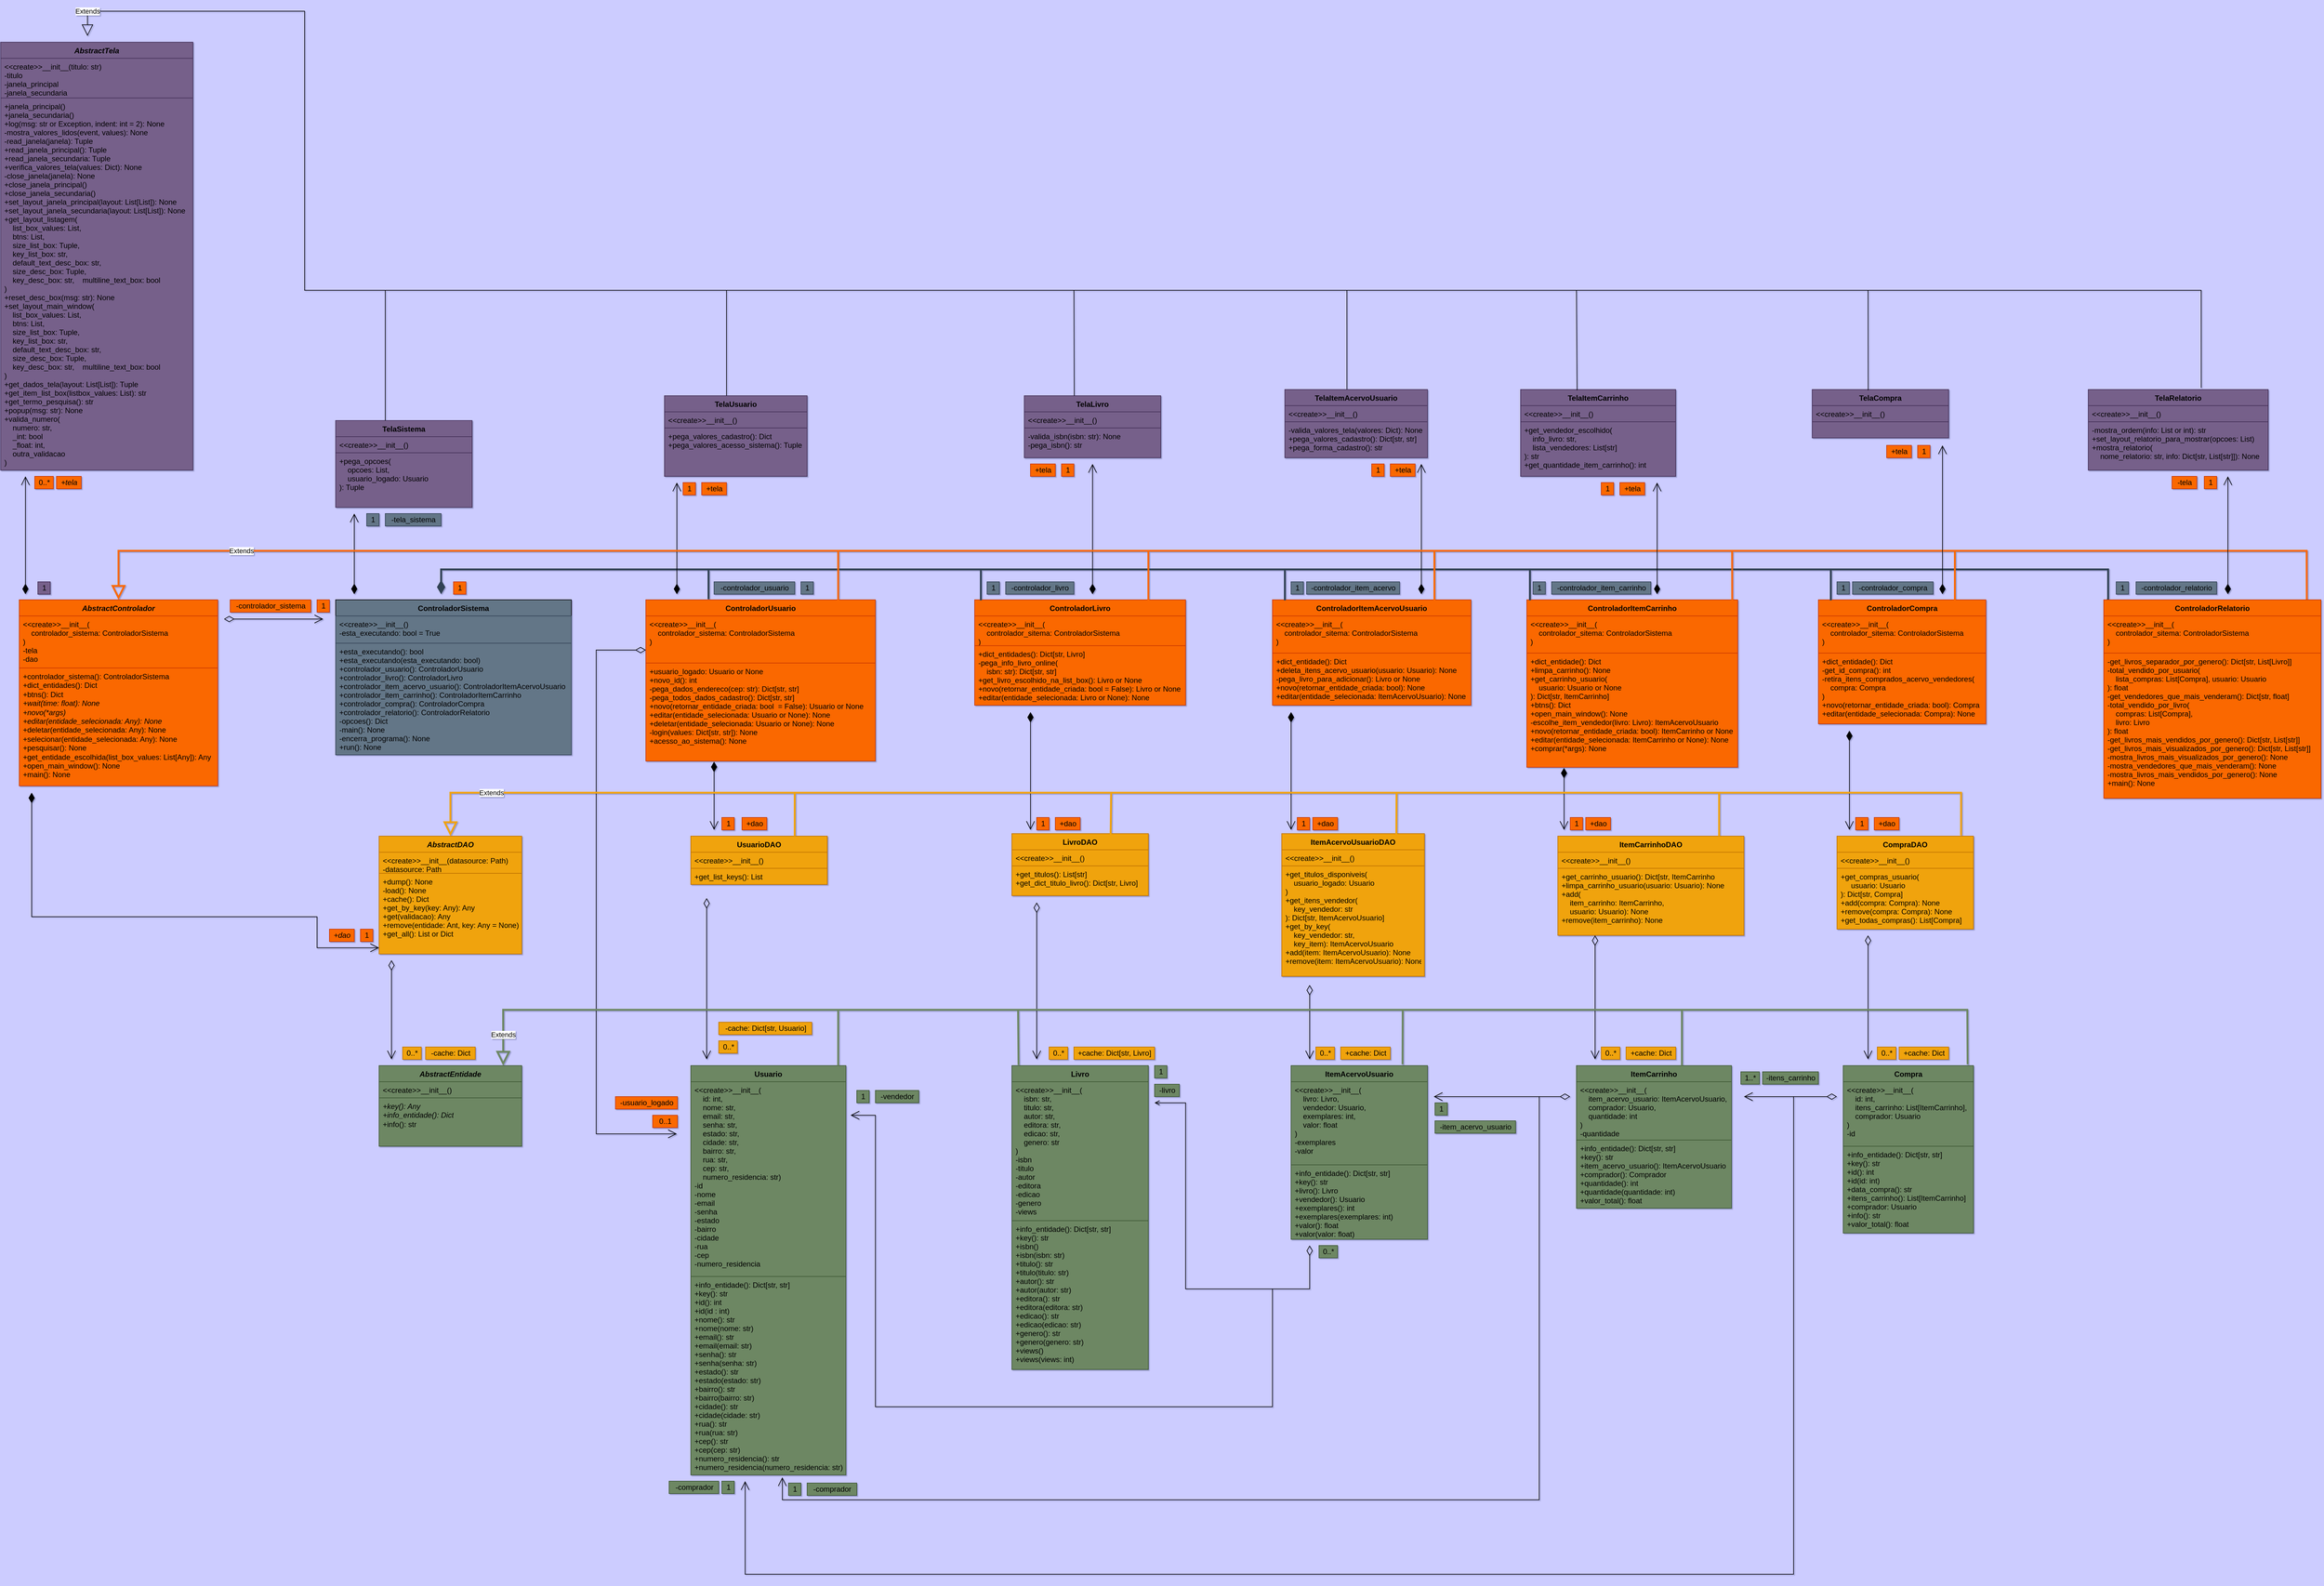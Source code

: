 <mxfile version="16.5.1" type="device"><diagram id="PL8DZ66QS9YGtNwIBsk_" name="Página-1"><mxGraphModel dx="1069" dy="2330" grid="1" gridSize="10" guides="1" tooltips="1" connect="1" arrows="1" fold="1" page="1" pageScale="1" pageWidth="827" pageHeight="1169" background="#CCCCFF" math="0" shadow="1"><root><mxCell id="0"/><mxCell id="1" parent="0"/><mxCell id="yC-Y5o4nbP_i4_D2TwWG-14" value="AbstractControlador" style="swimlane;fontStyle=3;align=center;verticalAlign=top;childLayout=stackLayout;horizontal=1;startSize=26;horizontalStack=0;resizeParent=1;resizeParentMax=0;resizeLast=0;collapsible=1;marginBottom=0;fillColor=#fa6800;fontColor=#000000;strokeColor=#C73500;swimlaneFillColor=none;shadow=0;sketch=0;rounded=0;swimlaneLine=0;" parent="1" vertex="1"><mxGeometry x="1420" y="309" width="320" height="300" as="geometry"/></mxCell><mxCell id="yC-Y5o4nbP_i4_D2TwWG-15" value="&lt;&lt;create&gt;&gt;__init__(&#10;    controlador_sistema: ControladorSistema&#10;)&#10;-tela&#10;-dao" style="text;strokeColor=#C73500;fillColor=#fa6800;align=left;verticalAlign=top;spacingLeft=4;spacingRight=4;overflow=hidden;rotatable=0;points=[[0,0.5],[1,0.5]];portConstraint=eastwest;fontColor=#000000;" parent="yC-Y5o4nbP_i4_D2TwWG-14" vertex="1"><mxGeometry y="26" width="320" height="84" as="geometry"/></mxCell><mxCell id="yC-Y5o4nbP_i4_D2TwWG-16" value="+controlador_sistema(): ControladorSistema&lt;i&gt;&lt;br&gt;&lt;/i&gt;+dict_entidades(): Dict&lt;br&gt;+btns(): Dict&lt;br&gt;&lt;i&gt;+wait(time: float): None&lt;br&gt;+novo(*args)&lt;br&gt;+editar(entidade_selecionada: Any): None&lt;br&gt;&lt;/i&gt;+deletar(entidade_selecionada: Any): None&lt;br&gt;+selecionar(entidade_selecionada: Any): None&lt;br&gt;+pesquisar(): None&lt;br&gt;+get_entidade_escolhida(list_box_values: List[Any]): Any&lt;br&gt;+open_main_window(): None&lt;br&gt;+main(): None" style="text;strokeColor=#C73500;fillColor=#fa6800;align=left;verticalAlign=top;spacingLeft=4;spacingRight=4;overflow=hidden;rotatable=0;points=[[0,0.5],[1,0.5]];portConstraint=eastwest;fontColor=#000000;rounded=0;fontStyle=0;html=1;fontFamily=Helvetica;" parent="yC-Y5o4nbP_i4_D2TwWG-14" vertex="1"><mxGeometry y="110" width="320" height="190" as="geometry"/></mxCell><mxCell id="yC-Y5o4nbP_i4_D2TwWG-17" value="ControladorSistema" style="swimlane;fontStyle=1;align=center;verticalAlign=top;childLayout=stackLayout;horizontal=1;startSize=26;horizontalStack=0;resizeParent=1;resizeParentMax=0;resizeLast=0;collapsible=1;marginBottom=0;fillColor=#647687;fontColor=#000000;strokeColor=default;swimlaneFillColor=none;shadow=0;sketch=0;rounded=0;swimlaneLine=0;" parent="1" vertex="1"><mxGeometry x="1930" y="309" width="380" height="250" as="geometry"/></mxCell><mxCell id="yC-Y5o4nbP_i4_D2TwWG-18" value="&lt;&lt;create&gt;&gt;__init__()&#10;-esta_executando: bool = True&#10;" style="text;strokeColor=#314354;fillColor=#647687;align=left;verticalAlign=top;spacingLeft=4;spacingRight=4;overflow=hidden;rotatable=0;points=[[0,0.5],[1,0.5]];portConstraint=eastwest;fontColor=#000000;" parent="yC-Y5o4nbP_i4_D2TwWG-17" vertex="1"><mxGeometry y="26" width="380" height="44" as="geometry"/></mxCell><mxCell id="yC-Y5o4nbP_i4_D2TwWG-19" value="+esta_executando(): bool&#10;+esta_executando(esta_executando: bool)&#10;+controlador_usuario(): ControladorUsuario&#10;+controlador_livro(): ControladorLivro&#10;+controlador_item_acervo_usuario(): ControladorItemAcervoUsuario&#10;+controlador_item_carrinho(): ControladorItemCarrinho&#10;+controlador_compra(): ControladorCompra&#10;+controlador_relatorio(): ControladorRelatorio&#10;-opcoes(): Dict&#10;-main(): None&#10;-encerra_programa(): None&#10;+run(): None" style="text;strokeColor=#314354;fillColor=#647687;align=left;verticalAlign=top;spacingLeft=4;spacingRight=4;overflow=hidden;rotatable=0;points=[[0,0.5],[1,0.5]];portConstraint=eastwest;fontColor=#000000;rounded=0;" parent="yC-Y5o4nbP_i4_D2TwWG-17" vertex="1"><mxGeometry y="70" width="380" height="180" as="geometry"/></mxCell><mxCell id="yC-Y5o4nbP_i4_D2TwWG-22" value="1" style="text;html=1;align=center;verticalAlign=middle;resizable=0;points=[];autosize=1;strokeColor=#C73500;fillColor=#fa6800;fontColor=#000000;" parent="1" vertex="1"><mxGeometry x="1900" y="309" width="20" height="20" as="geometry"/></mxCell><mxCell id="yC-Y5o4nbP_i4_D2TwWG-23" value="-controlador_sistema" style="text;html=1;align=center;verticalAlign=middle;resizable=0;points=[];autosize=1;strokeColor=#C73500;fillColor=#fa6800;fontColor=#000000;" parent="1" vertex="1"><mxGeometry x="1760" y="309" width="130" height="20" as="geometry"/></mxCell><mxCell id="yC-Y5o4nbP_i4_D2TwWG-24" value="AbstractTela" style="swimlane;fontStyle=3;align=center;verticalAlign=top;childLayout=stackLayout;horizontal=1;startSize=26;horizontalStack=0;resizeParent=1;resizeParentMax=0;resizeLast=0;collapsible=1;marginBottom=0;fillColor=#76608a;fontColor=#000000;strokeColor=#432D57;swimlaneFillColor=none;shadow=0;sketch=0;rounded=0;swimlaneLine=0;" parent="1" vertex="1"><mxGeometry x="1390" y="-590" width="310" height="690" as="geometry"/></mxCell><mxCell id="yC-Y5o4nbP_i4_D2TwWG-25" value="&lt;&lt;create&gt;&gt;__init__(titulo: str)&#10;-titulo&#10;-janela_principal&#10;-janela_secundaria" style="text;strokeColor=#432D57;fillColor=#76608a;align=left;verticalAlign=top;spacingLeft=4;spacingRight=4;overflow=hidden;rotatable=0;points=[[0,0.5],[1,0.5]];portConstraint=eastwest;fontColor=#000000;" parent="yC-Y5o4nbP_i4_D2TwWG-24" vertex="1"><mxGeometry y="26" width="310" height="64" as="geometry"/></mxCell><mxCell id="yC-Y5o4nbP_i4_D2TwWG-26" value="+janela_principal()&#10;+janela_secundaria()&#10;+log(msg: str or Exception, indent: int = 2): None&#10;-mostra_valores_lidos(event, values): None&#10;-read_janela(janela): Tuple&#10;+read_janela_principal(): Tuple&#10;+read_janela_secundaria: Tuple&#10;+verifica_valores_tela(values: Dict): None&#10;-close_janela(janela): None&#10;+close_janela_principal()&#10;+close_janela_secundaria()&#10;+set_layout_janela_principal(layout: List[List]): None&#10;+set_layout_janela_secundaria(layout: List[List]): None&#10;+get_layout_listagem(&#10;    list_box_values: List,&#10;    btns: List,&#10;    size_list_box: Tuple,&#10;    key_list_box: str,&#10;    default_text_desc_box: str,&#10;    size_desc_box: Tuple,&#10;    key_desc_box: str,    multiline_text_box: bool&#10;)&#10;+reset_desc_box(msg: str): None&#10;+set_layout_main_window(&#10;    list_box_values: List,&#10;    btns: List,&#10;    size_list_box: Tuple,&#10;    key_list_box: str,&#10;    default_text_desc_box: str,&#10;    size_desc_box: Tuple,&#10;    key_desc_box: str,    multiline_text_box: bool&#10;)&#10;+get_dados_tela(layout: List[List]): Tuple&#10;+get_item_list_box(listbox_values: List): str&#10;+get_termo_pesquisa(): str&#10;+popup(msg: str): None&#10;+valida_numero(&#10;    numero: str, &#10;    _int: bool &#10;    _float: int, &#10;    outra_validacao&#10;)" style="text;strokeColor=#432D57;fillColor=#76608a;align=left;verticalAlign=top;spacingLeft=4;spacingRight=4;overflow=hidden;rotatable=0;points=[[0,0.5],[1,0.5]];portConstraint=eastwest;fontColor=#000000;rounded=0;" parent="yC-Y5o4nbP_i4_D2TwWG-24" vertex="1"><mxGeometry y="90" width="310" height="600" as="geometry"/></mxCell><mxCell id="yC-Y5o4nbP_i4_D2TwWG-28" value="" style="endArrow=open;html=1;endSize=12;startArrow=diamondThin;startSize=14;startFill=1;edgeStyle=orthogonalEdgeStyle;align=left;verticalAlign=bottom;rounded=0;fontFamily=Helvetica;fontColor=#000000;" parent="1" edge="1"><mxGeometry x="-1" y="-20" relative="1" as="geometry"><mxPoint x="1430" y="300" as="sourcePoint"/><mxPoint x="1430" y="110" as="targetPoint"/><mxPoint as="offset"/></mxGeometry></mxCell><mxCell id="yC-Y5o4nbP_i4_D2TwWG-29" value="1" style="text;html=1;align=center;verticalAlign=middle;resizable=0;points=[];autosize=1;strokeColor=#432D57;fillColor=#76608a;fontFamily=Helvetica;fontColor=#000000;" parent="1" vertex="1"><mxGeometry x="1450" y="280" width="20" height="20" as="geometry"/></mxCell><mxCell id="yC-Y5o4nbP_i4_D2TwWG-30" value="0..*" style="text;html=1;align=center;verticalAlign=middle;resizable=0;points=[];autosize=1;strokeColor=#C73500;fillColor=#fa6800;fontFamily=Helvetica;fontColor=#000000;" parent="1" vertex="1"><mxGeometry x="1445" y="110" width="30" height="20" as="geometry"/></mxCell><mxCell id="yC-Y5o4nbP_i4_D2TwWG-31" value="&lt;i&gt;+tela&lt;/i&gt;" style="text;html=1;align=center;verticalAlign=middle;resizable=0;points=[];autosize=1;strokeColor=#C73500;fillColor=#fa6800;fontFamily=Helvetica;fontColor=#000000;" parent="1" vertex="1"><mxGeometry x="1480" y="110" width="40" height="20" as="geometry"/></mxCell><mxCell id="yC-Y5o4nbP_i4_D2TwWG-32" value="AbstractDAO" style="swimlane;fontStyle=3;align=center;verticalAlign=top;childLayout=stackLayout;horizontal=1;startSize=26;horizontalStack=0;resizeParent=1;resizeParentMax=0;resizeLast=0;collapsible=1;marginBottom=0;fillColor=#f0a30a;fontColor=#000000;strokeColor=#BD7000;swimlaneFillColor=none;shadow=0;sketch=0;rounded=0;swimlaneLine=0;" parent="1" vertex="1"><mxGeometry x="2000" y="690" width="230" height="190" as="geometry"/></mxCell><mxCell id="yC-Y5o4nbP_i4_D2TwWG-33" value="&lt;&lt;create&gt;&gt;__init__(datasource: Path)&#10;-datasource: Path" style="text;strokeColor=#BD7000;fillColor=#f0a30a;align=left;verticalAlign=top;spacingLeft=4;spacingRight=4;overflow=hidden;rotatable=0;points=[[0,0.5],[1,0.5]];portConstraint=eastwest;fontColor=#000000;" parent="yC-Y5o4nbP_i4_D2TwWG-32" vertex="1"><mxGeometry y="26" width="230" height="34" as="geometry"/></mxCell><mxCell id="yC-Y5o4nbP_i4_D2TwWG-34" value="+dump(): None&#10;-load(): None&#10;+cache(): Dict&#10;+get_by_key(key: Any): Any&#10;+get(validacao): Any&#10;+remove(entidade: Ant, key: Any = None)&#10;+get_all(): List or Dict" style="text;strokeColor=#BD7000;fillColor=#f0a30a;align=left;verticalAlign=top;spacingLeft=4;spacingRight=4;overflow=hidden;rotatable=0;points=[[0,0.5],[1,0.5]];portConstraint=eastwest;fontColor=#000000;rounded=0;" parent="yC-Y5o4nbP_i4_D2TwWG-32" vertex="1"><mxGeometry y="60" width="230" height="130" as="geometry"/></mxCell><mxCell id="yC-Y5o4nbP_i4_D2TwWG-35" value="" style="endArrow=open;html=1;endSize=12;startArrow=diamondThin;startSize=14;startFill=1;edgeStyle=orthogonalEdgeStyle;align=left;verticalAlign=bottom;rounded=0;fontFamily=Helvetica;fontColor=#000000;" parent="1" edge="1"><mxGeometry x="-0.143" y="50" relative="1" as="geometry"><mxPoint x="1440" y="620" as="sourcePoint"/><mxPoint x="2000" y="870" as="targetPoint"/><Array as="points"><mxPoint x="1440" y="820"/><mxPoint x="1900" y="820"/><mxPoint x="1900" y="870"/></Array><mxPoint as="offset"/></mxGeometry></mxCell><mxCell id="yC-Y5o4nbP_i4_D2TwWG-37" value="&lt;i&gt;+dao&lt;/i&gt;" style="text;html=1;align=center;verticalAlign=middle;resizable=0;points=[];autosize=1;strokeColor=#C73500;fillColor=#fa6800;fontFamily=Helvetica;fontColor=#000000;" parent="1" vertex="1"><mxGeometry x="1920" y="840" width="40" height="20" as="geometry"/></mxCell><mxCell id="yC-Y5o4nbP_i4_D2TwWG-38" value="1" style="text;html=1;align=center;verticalAlign=middle;resizable=0;points=[];autosize=1;strokeColor=#C73500;fillColor=#fa6800;fontFamily=Helvetica;fontColor=#000000;" parent="1" vertex="1"><mxGeometry x="1970" y="840" width="20" height="20" as="geometry"/></mxCell><mxCell id="yC-Y5o4nbP_i4_D2TwWG-48" value="TelaSistema" style="swimlane;fontStyle=1;align=center;verticalAlign=top;childLayout=stackLayout;horizontal=1;startSize=26;horizontalStack=0;resizeParent=1;resizeParentMax=0;resizeLast=0;collapsible=1;marginBottom=0;fillColor=#76608a;fontColor=#000000;strokeColor=#432D57;swimlaneFillColor=none;shadow=0;sketch=0;rounded=0;swimlaneLine=0;" parent="1" vertex="1"><mxGeometry x="1930" y="20" width="220" height="140" as="geometry"/></mxCell><mxCell id="yC-Y5o4nbP_i4_D2TwWG-49" value="&lt;&lt;create&gt;&gt;__init__()" style="text;strokeColor=#432D57;fillColor=#76608a;align=left;verticalAlign=top;spacingLeft=4;spacingRight=4;overflow=hidden;rotatable=0;points=[[0,0.5],[1,0.5]];portConstraint=eastwest;fontColor=#000000;" parent="yC-Y5o4nbP_i4_D2TwWG-48" vertex="1"><mxGeometry y="26" width="220" height="26" as="geometry"/></mxCell><mxCell id="yC-Y5o4nbP_i4_D2TwWG-50" value="+pega_opcoes(&#10;    opcoes: List,&#10;    usuario_logado: Usuario&#10;): Tuple" style="text;strokeColor=#432D57;fillColor=#76608a;align=left;verticalAlign=top;spacingLeft=4;spacingRight=4;overflow=hidden;rotatable=0;points=[[0,0.5],[1,0.5]];portConstraint=eastwest;fontColor=#000000;rounded=0;" parent="yC-Y5o4nbP_i4_D2TwWG-48" vertex="1"><mxGeometry y="52" width="220" height="88" as="geometry"/></mxCell><mxCell id="yC-Y5o4nbP_i4_D2TwWG-51" value="" style="endArrow=open;html=1;endSize=12;startArrow=diamondThin;startSize=14;startFill=1;edgeStyle=orthogonalEdgeStyle;align=left;verticalAlign=bottom;rounded=0;fontFamily=Helvetica;fontColor=#000000;" parent="1" edge="1"><mxGeometry x="-0.692" y="-40" relative="1" as="geometry"><mxPoint x="1960" y="300" as="sourcePoint"/><mxPoint x="1960" y="170" as="targetPoint"/><mxPoint as="offset"/></mxGeometry></mxCell><mxCell id="yC-Y5o4nbP_i4_D2TwWG-52" value="1" style="text;html=1;align=center;verticalAlign=middle;resizable=0;points=[];autosize=1;strokeColor=#314354;fillColor=#647687;fontFamily=Helvetica;fontColor=#000000;" parent="1" vertex="1"><mxGeometry x="1980" y="170" width="20" height="20" as="geometry"/></mxCell><mxCell id="yC-Y5o4nbP_i4_D2TwWG-53" value="-tela_sistema" style="text;html=1;align=center;verticalAlign=middle;resizable=0;points=[];autosize=1;strokeColor=#314354;fillColor=#647687;fontFamily=Helvetica;fontColor=#000000;" parent="1" vertex="1"><mxGeometry x="2010" y="170" width="90" height="20" as="geometry"/></mxCell><mxCell id="yC-Y5o4nbP_i4_D2TwWG-55" value="ControladorUsuario" style="swimlane;fontStyle=1;align=center;verticalAlign=top;childLayout=stackLayout;horizontal=1;startSize=26;horizontalStack=0;resizeParent=1;resizeParentMax=0;resizeLast=0;collapsible=1;marginBottom=0;fillColor=#fa6800;fontColor=#000000;strokeColor=#C73500;swimlaneFillColor=none;shadow=0;sketch=0;rounded=0;swimlaneLine=0;" parent="1" vertex="1"><mxGeometry x="2430" y="309" width="370" height="260" as="geometry"/></mxCell><mxCell id="yC-Y5o4nbP_i4_D2TwWG-56" value="&lt;&lt;create&gt;&gt;__init__(&#10;    controlador_sistema: ControladorSistema&#10;)" style="text;strokeColor=#C73500;fillColor=#fa6800;align=left;verticalAlign=top;spacingLeft=4;spacingRight=4;overflow=hidden;rotatable=0;points=[[0,0.5],[1,0.5]];portConstraint=eastwest;fontColor=#000000;" parent="yC-Y5o4nbP_i4_D2TwWG-55" vertex="1"><mxGeometry y="26" width="370" height="76" as="geometry"/></mxCell><mxCell id="yC-Y5o4nbP_i4_D2TwWG-143" value="" style="endArrow=open;html=1;endSize=12;startArrow=diamondThin;startSize=14;startFill=0;edgeStyle=orthogonalEdgeStyle;align=left;verticalAlign=bottom;rounded=0;fontFamily=Helvetica;fontColor=#000000;" parent="yC-Y5o4nbP_i4_D2TwWG-55" edge="1"><mxGeometry x="-0.194" y="30" relative="1" as="geometry"><mxPoint y="81" as="sourcePoint"/><mxPoint x="50" y="861" as="targetPoint"/><Array as="points"><mxPoint x="-80" y="81"/><mxPoint x="-80" y="861"/><mxPoint x="40" y="861"/></Array><mxPoint y="-1" as="offset"/></mxGeometry></mxCell><mxCell id="yC-Y5o4nbP_i4_D2TwWG-57" value="+usuario_logado: Usuario or None&#10;+novo_id(): int&#10;-pega_dados_endereco(cep: str): Dict[str, str]&#10;-pega_todos_dados_cadastro(): Dict[str, str]&#10;+novo(retornar_entidade_criada: bool  = False): Usuario or None&#10;+editar(entidade_selecionada: Usuario or None): None&#10;+deletar(entidade_selecionada: Usuario or None): None&#10;-login(values: Dict[str, str]): None&#10;+acesso_ao_sistema(): None" style="text;strokeColor=#C73500;fillColor=#fa6800;align=left;verticalAlign=top;spacingLeft=4;spacingRight=4;overflow=hidden;rotatable=0;points=[[0,0.5],[1,0.5]];portConstraint=eastwest;fontColor=#000000;rounded=0;" parent="yC-Y5o4nbP_i4_D2TwWG-55" vertex="1"><mxGeometry y="102" width="370" height="158" as="geometry"/></mxCell><mxCell id="yC-Y5o4nbP_i4_D2TwWG-58" value="" style="endArrow=none;html=1;endSize=12;startArrow=diamondThin;startSize=14;startFill=1;edgeStyle=orthogonalEdgeStyle;align=left;verticalAlign=bottom;rounded=0;fontFamily=Helvetica;fontColor=#000000;endFill=0;fillColor=#647687;strokeColor=#314354;strokeWidth=3;entryX=0.019;entryY=-0.006;entryDx=0;entryDy=0;entryPerimeter=0;" parent="1" target="yC-Y5o4nbP_i4_D2TwWG-243" edge="1"><mxGeometry x="-0.632" y="60" relative="1" as="geometry"><mxPoint x="2100" y="300" as="sourcePoint"/><mxPoint x="4791" y="300" as="targetPoint"/><Array as="points"><mxPoint x="2100" y="260"/><mxPoint x="4787" y="260"/><mxPoint x="4787" y="320"/><mxPoint x="4787" y="320"/></Array><mxPoint as="offset"/></mxGeometry></mxCell><mxCell id="yC-Y5o4nbP_i4_D2TwWG-59" value="" style="endArrow=none;html=1;rounded=0;fontFamily=Helvetica;fontColor=#000000;entryX=0.273;entryY=-0.004;entryDx=0;entryDy=0;entryPerimeter=0;fillColor=#647687;strokeColor=#314354;strokeWidth=3;" parent="1" target="yC-Y5o4nbP_i4_D2TwWG-55" edge="1"><mxGeometry width="50" height="50" relative="1" as="geometry"><mxPoint x="2531" y="260" as="sourcePoint"/><mxPoint x="2610" y="210" as="targetPoint"/></mxGeometry></mxCell><mxCell id="yC-Y5o4nbP_i4_D2TwWG-60" value="1" style="text;html=1;align=center;verticalAlign=middle;resizable=0;points=[];autosize=1;strokeColor=#C73500;fillColor=#fa6800;fontFamily=Helvetica;fontColor=#000000;" parent="1" vertex="1"><mxGeometry x="2120" y="280" width="20" height="20" as="geometry"/></mxCell><mxCell id="yC-Y5o4nbP_i4_D2TwWG-61" value="1" style="text;html=1;align=center;verticalAlign=middle;resizable=0;points=[];autosize=1;strokeColor=#314354;fillColor=#647687;fontFamily=Helvetica;fontColor=#000000;" parent="1" vertex="1"><mxGeometry x="2680" y="280" width="20" height="20" as="geometry"/></mxCell><mxCell id="yC-Y5o4nbP_i4_D2TwWG-62" value="-controlador_usuario" style="text;html=1;align=center;verticalAlign=middle;resizable=0;points=[];autosize=1;strokeColor=#314354;fillColor=#647687;fontFamily=Helvetica;fontColor=#000000;" parent="1" vertex="1"><mxGeometry x="2540" y="280" width="130" height="20" as="geometry"/></mxCell><mxCell id="yC-Y5o4nbP_i4_D2TwWG-63" value="TelaUsuario" style="swimlane;fontStyle=1;align=center;verticalAlign=top;childLayout=stackLayout;horizontal=1;startSize=26;horizontalStack=0;resizeParent=1;resizeParentMax=0;resizeLast=0;collapsible=1;marginBottom=0;fillColor=#76608a;fontColor=#000000;strokeColor=#432D57;swimlaneFillColor=none;shadow=0;sketch=0;rounded=0;swimlaneLine=0;" parent="1" vertex="1"><mxGeometry x="2460" y="-20" width="230" height="130" as="geometry"/></mxCell><mxCell id="yC-Y5o4nbP_i4_D2TwWG-64" value="&lt;&lt;create&gt;&gt;__init__()" style="text;strokeColor=#432D57;fillColor=#76608a;align=left;verticalAlign=top;spacingLeft=4;spacingRight=4;overflow=hidden;rotatable=0;points=[[0,0.5],[1,0.5]];portConstraint=eastwest;fontColor=#000000;" parent="yC-Y5o4nbP_i4_D2TwWG-63" vertex="1"><mxGeometry y="26" width="230" height="26" as="geometry"/></mxCell><mxCell id="yC-Y5o4nbP_i4_D2TwWG-65" value="+pega_valores_cadastro(): Dict&#10;+pega_valores_acesso_sistema(): Tuple" style="text;strokeColor=#432D57;fillColor=#76608a;align=left;verticalAlign=top;spacingLeft=4;spacingRight=4;overflow=hidden;rotatable=0;points=[[0,0.5],[1,0.5]];portConstraint=eastwest;fontColor=#000000;rounded=0;" parent="yC-Y5o4nbP_i4_D2TwWG-63" vertex="1"><mxGeometry y="52" width="230" height="78" as="geometry"/></mxCell><mxCell id="yC-Y5o4nbP_i4_D2TwWG-69" value="" style="endArrow=open;html=1;endSize=12;startArrow=diamondThin;startSize=14;startFill=1;edgeStyle=orthogonalEdgeStyle;align=left;verticalAlign=bottom;rounded=0;fontFamily=Helvetica;fontColor=#000000;" parent="1" edge="1"><mxGeometry x="0.111" y="-90" relative="1" as="geometry"><mxPoint x="2480" y="300" as="sourcePoint"/><mxPoint x="2480" y="120" as="targetPoint"/><mxPoint as="offset"/></mxGeometry></mxCell><mxCell id="yC-Y5o4nbP_i4_D2TwWG-70" value="1" style="text;html=1;align=center;verticalAlign=middle;resizable=0;points=[];autosize=1;strokeColor=#C73500;fillColor=#fa6800;fontFamily=Helvetica;fontColor=#000000;" parent="1" vertex="1"><mxGeometry x="2490" y="120" width="20" height="20" as="geometry"/></mxCell><mxCell id="yC-Y5o4nbP_i4_D2TwWG-71" value="+tela" style="text;html=1;align=center;verticalAlign=middle;resizable=0;points=[];autosize=1;strokeColor=#C73500;fillColor=#fa6800;fontFamily=Helvetica;fontColor=#000000;" parent="1" vertex="1"><mxGeometry x="2520" y="120" width="40" height="20" as="geometry"/></mxCell><mxCell id="yC-Y5o4nbP_i4_D2TwWG-72" value="UsuarioDAO" style="swimlane;fontStyle=1;align=center;verticalAlign=top;childLayout=stackLayout;horizontal=1;startSize=26;horizontalStack=0;resizeParent=1;resizeParentMax=0;resizeLast=0;collapsible=1;marginBottom=0;fillColor=#f0a30a;fontColor=#000000;strokeColor=#BD7000;swimlaneFillColor=none;shadow=0;sketch=0;rounded=0;swimlaneLine=0;" parent="1" vertex="1"><mxGeometry x="2502.5" y="690" width="220" height="78" as="geometry"/></mxCell><mxCell id="yC-Y5o4nbP_i4_D2TwWG-73" value="&lt;&lt;create&gt;&gt;__init__()" style="text;strokeColor=#BD7000;fillColor=#f0a30a;align=left;verticalAlign=top;spacingLeft=4;spacingRight=4;overflow=hidden;rotatable=0;points=[[0,0.5],[1,0.5]];portConstraint=eastwest;fontColor=#000000;" parent="yC-Y5o4nbP_i4_D2TwWG-72" vertex="1"><mxGeometry y="26" width="220" height="26" as="geometry"/></mxCell><mxCell id="yC-Y5o4nbP_i4_D2TwWG-74" value="+get_list_keys(): List" style="text;strokeColor=#BD7000;fillColor=#f0a30a;align=left;verticalAlign=top;spacingLeft=4;spacingRight=4;overflow=hidden;rotatable=0;points=[[0,0.5],[1,0.5]];portConstraint=eastwest;fontColor=#000000;rounded=0;" parent="yC-Y5o4nbP_i4_D2TwWG-72" vertex="1"><mxGeometry y="52" width="220" height="26" as="geometry"/></mxCell><mxCell id="yC-Y5o4nbP_i4_D2TwWG-75" value="AbstractEntidade" style="swimlane;fontStyle=3;align=center;verticalAlign=top;childLayout=stackLayout;horizontal=1;startSize=26;horizontalStack=0;resizeParent=1;resizeParentMax=0;resizeLast=0;collapsible=1;marginBottom=0;fillColor=#6d8764;fontColor=#000000;strokeColor=#3A5431;swimlaneFillColor=none;shadow=0;sketch=0;rounded=0;swimlaneLine=0;" parent="1" vertex="1"><mxGeometry x="2000" y="1060" width="230" height="130" as="geometry"/></mxCell><mxCell id="yC-Y5o4nbP_i4_D2TwWG-76" value="&lt;&lt;create&gt;&gt;__init__()" style="text;strokeColor=#3A5431;fillColor=#6d8764;align=left;verticalAlign=top;spacingLeft=4;spacingRight=4;overflow=hidden;rotatable=0;points=[[0,0.5],[1,0.5]];portConstraint=eastwest;fontColor=#000000;" parent="yC-Y5o4nbP_i4_D2TwWG-75" vertex="1"><mxGeometry y="26" width="230" height="26" as="geometry"/></mxCell><mxCell id="yC-Y5o4nbP_i4_D2TwWG-77" value="&lt;i&gt;+key(): Any&lt;br&gt;+info_entidade(): Dict&lt;br&gt;&lt;/i&gt;+info(): str" style="text;strokeColor=#3A5431;fillColor=#6d8764;align=left;verticalAlign=top;spacingLeft=4;spacingRight=4;overflow=hidden;rotatable=0;points=[[0,0.5],[1,0.5]];portConstraint=eastwest;fontColor=#000000;rounded=0;fontStyle=0;html=1;" parent="yC-Y5o4nbP_i4_D2TwWG-75" vertex="1"><mxGeometry y="52" width="230" height="78" as="geometry"/></mxCell><mxCell id="yC-Y5o4nbP_i4_D2TwWG-79" value="0..*" style="text;html=1;align=center;verticalAlign=middle;resizable=0;points=[];autosize=1;strokeColor=#BD7000;fillColor=#f0a30a;fontFamily=Helvetica;fontColor=#000000;" parent="1" vertex="1"><mxGeometry x="2038" y="1030" width="30" height="20" as="geometry"/></mxCell><mxCell id="yC-Y5o4nbP_i4_D2TwWG-80" value="-cache: Dict" style="text;html=1;align=center;verticalAlign=middle;resizable=0;points=[];autosize=1;strokeColor=#BD7000;fillColor=#f0a30a;fontFamily=Helvetica;fontColor=#000000;" parent="1" vertex="1"><mxGeometry x="2075" y="1030" width="80" height="20" as="geometry"/></mxCell><mxCell id="yC-Y5o4nbP_i4_D2TwWG-82" value="Usuario" style="swimlane;fontStyle=1;align=center;verticalAlign=top;childLayout=stackLayout;horizontal=1;startSize=26;horizontalStack=0;resizeParent=1;resizeParentMax=0;resizeLast=0;collapsible=1;marginBottom=0;fillColor=#6d8764;fontColor=#000000;strokeColor=#3A5431;swimlaneFillColor=none;shadow=0;sketch=0;rounded=0;swimlaneLine=0;" parent="1" vertex="1"><mxGeometry x="2502.5" y="1060" width="250" height="660" as="geometry"/></mxCell><mxCell id="yC-Y5o4nbP_i4_D2TwWG-83" value="&lt;&lt;create&gt;&gt;__init__(&#10;    id: int,&#10;    nome: str,&#10;    email: str,&#10;    senha: str,&#10;    estado: str,&#10;    cidade: str,&#10;    bairro: str,&#10;    rua: str,&#10;    cep: str,&#10;    numero_residencia: str)&#10;-id&#10;-nome&#10;-email&#10;-senha&#10;-estado&#10;-bairro&#10;-cidade&#10;-rua&#10;-cep&#10;-numero_residencia" style="text;strokeColor=#3A5431;fillColor=#6d8764;align=left;verticalAlign=top;spacingLeft=4;spacingRight=4;overflow=hidden;rotatable=0;points=[[0,0.5],[1,0.5]];portConstraint=eastwest;fontColor=#000000;" parent="yC-Y5o4nbP_i4_D2TwWG-82" vertex="1"><mxGeometry y="26" width="250" height="314" as="geometry"/></mxCell><mxCell id="yC-Y5o4nbP_i4_D2TwWG-84" value="+info_entidade(): Dict[str, str]&#10;+key(): str&#10;+id(): int&#10;+id(id : int)&#10;+nome(): str&#10;+nome(nome: str)&#10;+email(): str&#10;+email(email: str)&#10;+senha(): str&#10;+senha(senha: str)&#10;+estado(): str&#10;+estado(estado: str)&#10;+bairro(): str&#10;+bairro(bairro: str)&#10;+cidade(): str&#10;+cidade(cidade: str)&#10;+rua(): str&#10;+rua(rua: str)&#10;+cep(): str&#10;+cep(cep: str)&#10;+numero_residencia(): str&#10;+numero_residencia(numero_residencia: str)&#10;" style="text;strokeColor=#3A5431;fillColor=#6d8764;align=left;verticalAlign=top;spacingLeft=4;spacingRight=4;overflow=hidden;rotatable=0;points=[[0,0.5],[1,0.5]];portConstraint=eastwest;fontColor=#000000;rounded=0;" parent="yC-Y5o4nbP_i4_D2TwWG-82" vertex="1"><mxGeometry y="340" width="250" height="320" as="geometry"/></mxCell><mxCell id="yC-Y5o4nbP_i4_D2TwWG-85" value="" style="endArrow=open;html=1;endSize=12;startArrow=diamondThin;startSize=14;startFill=0;edgeStyle=orthogonalEdgeStyle;align=left;verticalAlign=bottom;rounded=0;fontFamily=Helvetica;fontColor=#000000;" parent="1" edge="1"><mxGeometry x="-0.333" y="30" relative="1" as="geometry"><mxPoint x="2528" y="790" as="sourcePoint"/><mxPoint x="2528" y="1050" as="targetPoint"/><Array as="points"><mxPoint x="2527.5" y="820"/><mxPoint x="2527.5" y="880"/></Array><mxPoint as="offset"/></mxGeometry></mxCell><mxCell id="yC-Y5o4nbP_i4_D2TwWG-86" value="0..*" style="text;html=1;align=center;verticalAlign=middle;resizable=0;points=[];autosize=1;strokeColor=#BD7000;fillColor=#f0a30a;fontFamily=Helvetica;fontColor=#000000;" parent="1" vertex="1"><mxGeometry x="2547.5" y="1020" width="30" height="20" as="geometry"/></mxCell><mxCell id="yC-Y5o4nbP_i4_D2TwWG-87" value="-cache: Dict[str, Usuario]" style="text;html=1;align=center;verticalAlign=middle;resizable=0;points=[];autosize=1;strokeColor=#BD7000;fillColor=#f0a30a;fontFamily=Helvetica;fontColor=#000000;" parent="1" vertex="1"><mxGeometry x="2547.5" y="990" width="150" height="20" as="geometry"/></mxCell><mxCell id="yC-Y5o4nbP_i4_D2TwWG-88" value="" style="endArrow=open;html=1;endSize=12;startArrow=diamondThin;startSize=14;startFill=1;edgeStyle=orthogonalEdgeStyle;align=left;verticalAlign=bottom;rounded=0;fontFamily=Helvetica;fontColor=#000000;" parent="1" edge="1"><mxGeometry x="-0.2" y="60" relative="1" as="geometry"><mxPoint x="2540" y="570" as="sourcePoint"/><mxPoint x="2540" y="680" as="targetPoint"/><Array as="points"><mxPoint x="2540" y="580"/><mxPoint x="2540" y="580"/></Array><mxPoint as="offset"/></mxGeometry></mxCell><mxCell id="yC-Y5o4nbP_i4_D2TwWG-89" value="1" style="text;html=1;align=center;verticalAlign=middle;resizable=0;points=[];autosize=1;strokeColor=#C73500;fillColor=#fa6800;fontFamily=Helvetica;fontColor=#000000;" parent="1" vertex="1"><mxGeometry x="2552.5" y="660" width="20" height="20" as="geometry"/></mxCell><mxCell id="yC-Y5o4nbP_i4_D2TwWG-90" value="+dao" style="text;html=1;align=center;verticalAlign=middle;resizable=0;points=[];autosize=1;strokeColor=#C73500;fillColor=#fa6800;fontFamily=Helvetica;fontColor=#000000;" parent="1" vertex="1"><mxGeometry x="2585" y="660" width="40" height="20" as="geometry"/></mxCell><mxCell id="yC-Y5o4nbP_i4_D2TwWG-96" value="ControladorLivro" style="swimlane;fontStyle=1;align=center;verticalAlign=top;childLayout=stackLayout;horizontal=1;startSize=26;horizontalStack=0;resizeParent=1;resizeParentMax=0;resizeLast=0;collapsible=1;marginBottom=0;fillColor=#fa6800;fontColor=#000000;strokeColor=#C73500;swimlaneFillColor=none;shadow=0;sketch=0;rounded=0;swimlaneLine=0;" parent="1" vertex="1"><mxGeometry x="2960" y="309" width="340" height="170" as="geometry"/></mxCell><mxCell id="yC-Y5o4nbP_i4_D2TwWG-97" value="&lt;&lt;create&gt;&gt;__init__(&#10;    controlador_sitema: ControladorSistema&#10;)" style="text;strokeColor=#C73500;fillColor=#fa6800;align=left;verticalAlign=top;spacingLeft=4;spacingRight=4;overflow=hidden;rotatable=0;points=[[0,0.5],[1,0.5]];portConstraint=eastwest;fontColor=#000000;" parent="yC-Y5o4nbP_i4_D2TwWG-96" vertex="1"><mxGeometry y="26" width="340" height="48" as="geometry"/></mxCell><mxCell id="yC-Y5o4nbP_i4_D2TwWG-98" value="+dict_entidades(): Dict[str, Livro]&#10;-pega_info_livro_online(&#10;    isbn: str): Dict[str, str]&#10;+get_livro_escolhido_na_list_box(): Livro or None&#10;+novo(retornar_entidade_criada: bool = False): Livro or None&#10;+editar(entidade_selecionada: Livro or None): None" style="text;strokeColor=#C73500;fillColor=#fa6800;align=left;verticalAlign=top;spacingLeft=4;spacingRight=4;overflow=hidden;rotatable=0;points=[[0,0.5],[1,0.5]];portConstraint=eastwest;fontColor=#000000;rounded=0;" parent="yC-Y5o4nbP_i4_D2TwWG-96" vertex="1"><mxGeometry y="74" width="340" height="96" as="geometry"/></mxCell><mxCell id="yC-Y5o4nbP_i4_D2TwWG-99" value="" style="endArrow=none;html=1;rounded=0;fontFamily=Helvetica;fontColor=#000000;fillColor=#647687;strokeColor=#314354;strokeWidth=3;" parent="1" edge="1"><mxGeometry width="50" height="50" relative="1" as="geometry"><mxPoint x="2970" y="260" as="sourcePoint"/><mxPoint x="2970" y="310" as="targetPoint"/></mxGeometry></mxCell><mxCell id="yC-Y5o4nbP_i4_D2TwWG-100" value="-controlador_livro" style="text;html=1;align=center;verticalAlign=middle;resizable=0;points=[];autosize=1;strokeColor=#314354;fillColor=#647687;fontFamily=Helvetica;fontColor=#000000;" parent="1" vertex="1"><mxGeometry x="3010" y="280" width="110" height="20" as="geometry"/></mxCell><mxCell id="yC-Y5o4nbP_i4_D2TwWG-101" value="1" style="text;html=1;align=center;verticalAlign=middle;resizable=0;points=[];autosize=1;strokeColor=#314354;fillColor=#647687;fontFamily=Helvetica;fontColor=#000000;" parent="1" vertex="1"><mxGeometry x="2980" y="280" width="20" height="20" as="geometry"/></mxCell><mxCell id="yC-Y5o4nbP_i4_D2TwWG-102" value="TelaLivro" style="swimlane;fontStyle=1;align=center;verticalAlign=top;childLayout=stackLayout;horizontal=1;startSize=26;horizontalStack=0;resizeParent=1;resizeParentMax=0;resizeLast=0;collapsible=1;marginBottom=0;fillColor=#76608a;fontColor=#000000;strokeColor=#432D57;swimlaneFillColor=none;shadow=0;sketch=0;rounded=0;swimlaneLine=0;" parent="1" vertex="1"><mxGeometry x="3040" y="-20" width="220" height="100" as="geometry"/></mxCell><mxCell id="yC-Y5o4nbP_i4_D2TwWG-103" value="&lt;&lt;create&gt;&gt;__init__()" style="text;strokeColor=#432D57;fillColor=#76608a;align=left;verticalAlign=top;spacingLeft=4;spacingRight=4;overflow=hidden;rotatable=0;points=[[0,0.5],[1,0.5]];portConstraint=eastwest;fontColor=#000000;" parent="yC-Y5o4nbP_i4_D2TwWG-102" vertex="1"><mxGeometry y="26" width="220" height="26" as="geometry"/></mxCell><mxCell id="yC-Y5o4nbP_i4_D2TwWG-104" value="-valida_isbn(isbn: str): None&#10;-pega_isbn(): str" style="text;strokeColor=#432D57;fillColor=#76608a;align=left;verticalAlign=top;spacingLeft=4;spacingRight=4;overflow=hidden;rotatable=0;points=[[0,0.5],[1,0.5]];portConstraint=eastwest;fontColor=#000000;rounded=0;" parent="yC-Y5o4nbP_i4_D2TwWG-102" vertex="1"><mxGeometry y="52" width="220" height="48" as="geometry"/></mxCell><mxCell id="yC-Y5o4nbP_i4_D2TwWG-105" value="" style="endArrow=open;html=1;endSize=12;startArrow=diamondThin;startSize=14;startFill=1;edgeStyle=orthogonalEdgeStyle;align=left;verticalAlign=bottom;rounded=0;fontFamily=Helvetica;fontColor=#000000;" parent="1" edge="1"><mxGeometry x="-0.143" y="-60" relative="1" as="geometry"><mxPoint x="3150" y="300" as="sourcePoint"/><mxPoint x="3150" y="90" as="targetPoint"/><mxPoint as="offset"/></mxGeometry></mxCell><mxCell id="yC-Y5o4nbP_i4_D2TwWG-106" value="1" style="text;html=1;align=center;verticalAlign=middle;resizable=0;points=[];autosize=1;strokeColor=#C73500;fillColor=#fa6800;fontFamily=Helvetica;fontColor=#000000;" parent="1" vertex="1"><mxGeometry x="3100" y="90" width="20" height="20" as="geometry"/></mxCell><mxCell id="yC-Y5o4nbP_i4_D2TwWG-107" value="+tela" style="text;html=1;align=center;verticalAlign=middle;resizable=0;points=[];autosize=1;strokeColor=#C73500;fillColor=#fa6800;fontFamily=Helvetica;fontColor=#000000;" parent="1" vertex="1"><mxGeometry x="3050" y="90" width="40" height="20" as="geometry"/></mxCell><mxCell id="yC-Y5o4nbP_i4_D2TwWG-114" value="LivroDAO" style="swimlane;fontStyle=1;align=center;verticalAlign=top;childLayout=stackLayout;horizontal=1;startSize=26;horizontalStack=0;resizeParent=1;resizeParentMax=0;resizeLast=0;collapsible=1;marginBottom=0;fillColor=#f0a30a;fontColor=#000000;strokeColor=#BD7000;swimlaneFillColor=none;shadow=0;sketch=0;rounded=0;swimlaneLine=0;" parent="1" vertex="1"><mxGeometry x="3020" y="686" width="220" height="100" as="geometry"/></mxCell><mxCell id="yC-Y5o4nbP_i4_D2TwWG-115" value="&lt;&lt;create&gt;&gt;__init__()" style="text;strokeColor=#BD7000;fillColor=#f0a30a;align=left;verticalAlign=top;spacingLeft=4;spacingRight=4;overflow=hidden;rotatable=0;points=[[0,0.5],[1,0.5]];portConstraint=eastwest;fontColor=#000000;" parent="yC-Y5o4nbP_i4_D2TwWG-114" vertex="1"><mxGeometry y="26" width="220" height="26" as="geometry"/></mxCell><mxCell id="yC-Y5o4nbP_i4_D2TwWG-116" value="+get_titulos(): List[str]&#10;+get_dict_titulo_livro(): Dict[str, Livro]&#10;" style="text;strokeColor=#BD7000;fillColor=#f0a30a;align=left;verticalAlign=top;spacingLeft=4;spacingRight=4;overflow=hidden;rotatable=0;points=[[0,0.5],[1,0.5]];portConstraint=eastwest;fontColor=#000000;rounded=0;" parent="yC-Y5o4nbP_i4_D2TwWG-114" vertex="1"><mxGeometry y="52" width="220" height="48" as="geometry"/></mxCell><mxCell id="yC-Y5o4nbP_i4_D2TwWG-118" value="" style="endArrow=open;html=1;endSize=12;startArrow=diamondThin;startSize=14;startFill=1;edgeStyle=orthogonalEdgeStyle;align=left;verticalAlign=bottom;rounded=0;fontFamily=Helvetica;fontColor=#000000;" parent="1" edge="1"><mxGeometry x="-0.714" y="140" relative="1" as="geometry"><mxPoint x="3050" y="490" as="sourcePoint"/><mxPoint x="3050" y="680" as="targetPoint"/><mxPoint as="offset"/></mxGeometry></mxCell><mxCell id="yC-Y5o4nbP_i4_D2TwWG-119" value="1" style="text;html=1;align=center;verticalAlign=middle;resizable=0;points=[];autosize=1;strokeColor=#C73500;fillColor=#fa6800;fontFamily=Helvetica;fontColor=#000000;" parent="1" vertex="1"><mxGeometry x="3060" y="660" width="20" height="20" as="geometry"/></mxCell><mxCell id="yC-Y5o4nbP_i4_D2TwWG-120" value="+dao" style="text;html=1;align=center;verticalAlign=middle;resizable=0;points=[];autosize=1;strokeColor=#C73500;fillColor=#fa6800;fontFamily=Helvetica;fontColor=#000000;" parent="1" vertex="1"><mxGeometry x="3090" y="660" width="40" height="20" as="geometry"/></mxCell><mxCell id="yC-Y5o4nbP_i4_D2TwWG-123" value="Livro" style="swimlane;fontStyle=1;align=center;verticalAlign=top;childLayout=stackLayout;horizontal=1;startSize=26;horizontalStack=0;resizeParent=1;resizeParentMax=0;resizeLast=0;collapsible=1;marginBottom=0;fillColor=#6d8764;fontColor=#000000;strokeColor=#3A5431;swimlaneFillColor=none;shadow=0;sketch=0;rounded=0;swimlaneLine=0;" parent="1" vertex="1"><mxGeometry x="3020" y="1060" width="220" height="490" as="geometry"/></mxCell><mxCell id="yC-Y5o4nbP_i4_D2TwWG-124" value="&lt;&lt;create&gt;&gt;__init__(&#10;    isbn: str,&#10;    titulo: str,&#10;    autor: str,&#10;    editora: str,&#10;    edicao: str,&#10;    genero: str&#10;)&#10;-isbn&#10;-titulo&#10;-autor&#10;-editora&#10;-edicao&#10;-genero&#10;-views" style="text;strokeColor=#3A5431;fillColor=#6d8764;align=left;verticalAlign=top;spacingLeft=4;spacingRight=4;overflow=hidden;rotatable=0;points=[[0,0.5],[1,0.5]];portConstraint=eastwest;fontColor=#000000;" parent="yC-Y5o4nbP_i4_D2TwWG-123" vertex="1"><mxGeometry y="26" width="220" height="224" as="geometry"/></mxCell><mxCell id="yC-Y5o4nbP_i4_D2TwWG-125" value="+info_entidade(): Dict[str, str]&#10;+key(): str&#10;+isbn()&#10;+isbn(isbn: str)&#10;+titulo(): str&#10;+titulo(titulo: str)&#10;+autor(): str&#10;+autor(autor: str)&#10;+editora(): str&#10;+editora(editora: str)&#10;+edicao(): str&#10;+edicao(edicao: str)&#10;+genero(): str&#10;+genero(genero: str)&#10;+views()&#10;+views(views: int)" style="text;strokeColor=#3A5431;fillColor=#6d8764;align=left;verticalAlign=top;spacingLeft=4;spacingRight=4;overflow=hidden;rotatable=0;points=[[0,0.5],[1,0.5]];portConstraint=eastwest;fontColor=#000000;rounded=0;" parent="yC-Y5o4nbP_i4_D2TwWG-123" vertex="1"><mxGeometry y="250" width="220" height="240" as="geometry"/></mxCell><mxCell id="yC-Y5o4nbP_i4_D2TwWG-126" value="" style="endArrow=open;html=1;endSize=12;startArrow=diamondThin;startSize=14;startFill=0;edgeStyle=orthogonalEdgeStyle;align=left;verticalAlign=bottom;rounded=0;fontFamily=Helvetica;fontColor=#000000;" parent="1" edge="1"><mxGeometry x="-0.412" y="80" relative="1" as="geometry"><mxPoint x="3060" y="797" as="sourcePoint"/><mxPoint x="3060" y="1050" as="targetPoint"/><mxPoint as="offset"/></mxGeometry></mxCell><mxCell id="yC-Y5o4nbP_i4_D2TwWG-127" value="0..*" style="text;html=1;align=center;verticalAlign=middle;resizable=0;points=[];autosize=1;strokeColor=#BD7000;fillColor=#f0a30a;fontFamily=Helvetica;fontColor=#000000;" parent="1" vertex="1"><mxGeometry x="3080" y="1030" width="30" height="20" as="geometry"/></mxCell><mxCell id="yC-Y5o4nbP_i4_D2TwWG-128" value="+cache: Dict[str, Livro]" style="text;html=1;align=center;verticalAlign=middle;resizable=0;points=[];autosize=1;strokeColor=#BD7000;fillColor=#f0a30a;fontFamily=Helvetica;fontColor=#000000;" parent="1" vertex="1"><mxGeometry x="3120" y="1030" width="130" height="20" as="geometry"/></mxCell><mxCell id="yC-Y5o4nbP_i4_D2TwWG-129" value="ItemAcervoUsuario" style="swimlane;fontStyle=1;align=center;verticalAlign=top;childLayout=stackLayout;horizontal=1;startSize=26;horizontalStack=0;resizeParent=1;resizeParentMax=0;resizeLast=0;collapsible=1;marginBottom=0;fillColor=#6d8764;fontColor=#000000;strokeColor=#3A5431;swimlaneFillColor=none;shadow=0;sketch=0;rounded=0;swimlaneLine=0;" parent="1" vertex="1"><mxGeometry x="3470" y="1060" width="220" height="280" as="geometry"/></mxCell><mxCell id="yC-Y5o4nbP_i4_D2TwWG-130" value="&lt;&lt;create&gt;&gt;__init__(&#10;    livro: Livro,&#10;    vendedor: Usuario,&#10;    exemplares: int,&#10;    valor: float&#10;)&#10;-exemplares&#10;-valor" style="text;strokeColor=#3A5431;fillColor=#6d8764;align=left;verticalAlign=top;spacingLeft=4;spacingRight=4;overflow=hidden;rotatable=0;points=[[0,0.5],[1,0.5]];portConstraint=eastwest;fontColor=#000000;" parent="yC-Y5o4nbP_i4_D2TwWG-129" vertex="1"><mxGeometry y="26" width="220" height="134" as="geometry"/></mxCell><mxCell id="yC-Y5o4nbP_i4_D2TwWG-131" value="+info_entidade(): Dict[str, str]&#10;+key(): str&#10;+livro(): Livro&#10;+vendedor(): Usuario &#10;+exemplares(): int&#10;+exemplares(exemplares: int)&#10;+valor(): float&#10;+valor(valor: float)" style="text;strokeColor=#3A5431;fillColor=#6d8764;align=left;verticalAlign=top;spacingLeft=4;spacingRight=4;overflow=hidden;rotatable=0;points=[[0,0.5],[1,0.5]];portConstraint=eastwest;fontColor=#000000;rounded=0;" parent="yC-Y5o4nbP_i4_D2TwWG-129" vertex="1"><mxGeometry y="160" width="220" height="120" as="geometry"/></mxCell><mxCell id="yC-Y5o4nbP_i4_D2TwWG-132" value="" style="endArrow=open;html=1;endSize=12;startArrow=diamondThin;startSize=14;startFill=0;edgeStyle=orthogonalEdgeStyle;align=left;verticalAlign=bottom;rounded=0;fontFamily=Helvetica;fontColor=#000000;endFill=0;" parent="1" edge="1"><mxGeometry x="-0.934" y="60" relative="1" as="geometry"><mxPoint x="3500" y="1350" as="sourcePoint"/><mxPoint x="2760" y="1140" as="targetPoint"/><Array as="points"><mxPoint x="3500" y="1420"/><mxPoint x="3440" y="1420"/><mxPoint x="3440" y="1610"/><mxPoint x="2800" y="1610"/><mxPoint x="2800" y="1140"/></Array><mxPoint y="1" as="offset"/></mxGeometry></mxCell><mxCell id="yC-Y5o4nbP_i4_D2TwWG-133" value="-vendedor" style="text;html=1;align=center;verticalAlign=middle;resizable=0;points=[];autosize=1;strokeColor=#3A5431;fillColor=#6d8764;fontFamily=Helvetica;fontColor=#000000;" parent="1" vertex="1"><mxGeometry x="2800" y="1100" width="70" height="20" as="geometry"/></mxCell><mxCell id="yC-Y5o4nbP_i4_D2TwWG-134" value="1" style="text;html=1;align=center;verticalAlign=middle;resizable=0;points=[];autosize=1;strokeColor=#3A5431;fillColor=#6d8764;fontFamily=Helvetica;fontColor=#000000;" parent="1" vertex="1"><mxGeometry x="2770" y="1100" width="20" height="20" as="geometry"/></mxCell><mxCell id="yC-Y5o4nbP_i4_D2TwWG-135" value="0..*" style="text;html=1;align=center;verticalAlign=middle;resizable=0;points=[];autosize=1;strokeColor=#3A5431;fillColor=#6d8764;fontFamily=Helvetica;fontColor=#000000;" parent="1" vertex="1"><mxGeometry x="3515" y="1350" width="30" height="20" as="geometry"/></mxCell><mxCell id="yC-Y5o4nbP_i4_D2TwWG-136" value="" style="endArrow=open;html=1;rounded=0;fontFamily=Helvetica;fontColor=#000000;endFill=0;" parent="1" edge="1"><mxGeometry width="50" height="50" relative="1" as="geometry"><mxPoint x="3440" y="1420" as="sourcePoint"/><mxPoint x="3250" y="1120" as="targetPoint"/><Array as="points"><mxPoint x="3300" y="1420"/><mxPoint x="3300" y="1230"/><mxPoint x="3300" y="1120"/></Array></mxGeometry></mxCell><mxCell id="yC-Y5o4nbP_i4_D2TwWG-137" value="-livro" style="text;html=1;align=center;verticalAlign=middle;resizable=0;points=[];autosize=1;strokeColor=#3A5431;fillColor=#6d8764;fontFamily=Helvetica;fontColor=#000000;" parent="1" vertex="1"><mxGeometry x="3250" y="1090" width="40" height="20" as="geometry"/></mxCell><mxCell id="yC-Y5o4nbP_i4_D2TwWG-138" value="1" style="text;html=1;align=center;verticalAlign=middle;resizable=0;points=[];autosize=1;strokeColor=#3A5431;fillColor=#6d8764;fontFamily=Helvetica;fontColor=#000000;" parent="1" vertex="1"><mxGeometry x="3250" y="1060" width="20" height="20" as="geometry"/></mxCell><mxCell id="yC-Y5o4nbP_i4_D2TwWG-140" value="ItemAcervoUsuarioDAO" style="swimlane;fontStyle=1;align=center;verticalAlign=top;childLayout=stackLayout;horizontal=1;startSize=26;horizontalStack=0;resizeParent=1;resizeParentMax=0;resizeLast=0;collapsible=1;marginBottom=0;fillColor=#f0a30a;fontColor=#000000;strokeColor=#BD7000;swimlaneFillColor=none;shadow=0;sketch=0;rounded=0;swimlaneLine=0;" parent="1" vertex="1"><mxGeometry x="3455" y="686" width="230" height="230" as="geometry"/></mxCell><mxCell id="yC-Y5o4nbP_i4_D2TwWG-141" value="&lt;&lt;create&gt;&gt;__init__()" style="text;strokeColor=#BD7000;fillColor=#f0a30a;align=left;verticalAlign=top;spacingLeft=4;spacingRight=4;overflow=hidden;rotatable=0;points=[[0,0.5],[1,0.5]];portConstraint=eastwest;fontColor=#000000;" parent="yC-Y5o4nbP_i4_D2TwWG-140" vertex="1"><mxGeometry y="26" width="230" height="26" as="geometry"/></mxCell><mxCell id="yC-Y5o4nbP_i4_D2TwWG-142" value="+get_titulos_disponiveis(&#10;    usuario_logado: Usuario&#10;)&#10;+get_itens_vendedor(&#10;    key_vendedor: str&#10;): Dict[str, ItemAcervoUsuario]&#10;+get_by_key(&#10;    key_vendedor: str,   &#10;    key_item): ItemAcervoUsuario&#10;+add(item: ItemAcervoUsuario): None&#10;+remove(item: ItemAcervoUsuario): None " style="text;strokeColor=#BD7000;fillColor=#f0a30a;align=left;verticalAlign=top;spacingLeft=4;spacingRight=4;overflow=hidden;rotatable=0;points=[[0,0.5],[1,0.5]];portConstraint=eastwest;fontColor=#000000;rounded=0;" parent="yC-Y5o4nbP_i4_D2TwWG-140" vertex="1"><mxGeometry y="52" width="230" height="178" as="geometry"/></mxCell><mxCell id="yC-Y5o4nbP_i4_D2TwWG-144" value="0..1" style="text;html=1;align=center;verticalAlign=middle;resizable=0;points=[];autosize=1;strokeColor=#C73500;fillColor=#fa6800;fontFamily=Helvetica;fontColor=#000000;" parent="1" vertex="1"><mxGeometry x="2441" y="1140" width="40" height="20" as="geometry"/></mxCell><mxCell id="yC-Y5o4nbP_i4_D2TwWG-145" value="-usuario_logado" style="text;html=1;align=center;verticalAlign=middle;resizable=0;points=[];autosize=1;strokeColor=#C73500;fillColor=#fa6800;fontFamily=Helvetica;fontColor=#000000;" parent="1" vertex="1"><mxGeometry x="2381" y="1110" width="100" height="20" as="geometry"/></mxCell><mxCell id="yC-Y5o4nbP_i4_D2TwWG-147" value="" style="endArrow=open;html=1;endSize=12;startArrow=diamondThin;startSize=14;startFill=0;edgeStyle=orthogonalEdgeStyle;align=left;verticalAlign=bottom;rounded=0;fontFamily=Helvetica;fontColor=#000000;" parent="1" edge="1"><mxGeometry x="0.2" y="50" relative="1" as="geometry"><mxPoint x="3500" y="930" as="sourcePoint"/><mxPoint x="3500" y="1050" as="targetPoint"/><Array as="points"><mxPoint x="3500" y="950"/><mxPoint x="3500" y="950"/></Array><mxPoint as="offset"/></mxGeometry></mxCell><mxCell id="yC-Y5o4nbP_i4_D2TwWG-148" value="0..*" style="text;html=1;align=center;verticalAlign=middle;resizable=0;points=[];autosize=1;strokeColor=#BD7000;fillColor=#f0a30a;fontFamily=Helvetica;fontColor=#000000;" parent="1" vertex="1"><mxGeometry x="3510" y="1030" width="30" height="20" as="geometry"/></mxCell><mxCell id="yC-Y5o4nbP_i4_D2TwWG-149" value="+cache: Dict" style="text;html=1;align=center;verticalAlign=middle;resizable=0;points=[];autosize=1;strokeColor=#BD7000;fillColor=#f0a30a;fontFamily=Helvetica;fontColor=#000000;" parent="1" vertex="1"><mxGeometry x="3550" y="1030" width="80" height="20" as="geometry"/></mxCell><mxCell id="yC-Y5o4nbP_i4_D2TwWG-150" value="ControladorItemAcervoUsuario" style="swimlane;fontStyle=1;align=center;verticalAlign=top;childLayout=stackLayout;horizontal=1;startSize=26;horizontalStack=0;resizeParent=1;resizeParentMax=0;resizeLast=0;collapsible=1;marginBottom=0;fillColor=#fa6800;fontColor=#000000;strokeColor=#C73500;swimlaneFillColor=none;shadow=0;sketch=0;rounded=0;swimlaneLine=0;" parent="1" vertex="1"><mxGeometry x="3440" y="309" width="320" height="170" as="geometry"/></mxCell><mxCell id="yC-Y5o4nbP_i4_D2TwWG-151" value="&lt;&lt;create&gt;&gt;__init__(&#10;    controlador_sitema: ControladorSistema&#10;)" style="text;strokeColor=#C73500;fillColor=#fa6800;align=left;verticalAlign=top;spacingLeft=4;spacingRight=4;overflow=hidden;rotatable=0;points=[[0,0.5],[1,0.5]];portConstraint=eastwest;fontColor=#000000;" parent="yC-Y5o4nbP_i4_D2TwWG-150" vertex="1"><mxGeometry y="26" width="320" height="60" as="geometry"/></mxCell><mxCell id="yC-Y5o4nbP_i4_D2TwWG-152" value="+dict_entidade(): Dict&#10;+deleta_itens_acervo_usuario(usuario: Usuario): None&#10;-pega_livro_para_adicionar(): Livro or None&#10;+novo(retornar_entidade_criada: bool): None&#10;+editar(entidade_selecionada: ItemAcervoUsuario): None" style="text;strokeColor=#C73500;fillColor=#fa6800;align=left;verticalAlign=top;spacingLeft=4;spacingRight=4;overflow=hidden;rotatable=0;points=[[0,0.5],[1,0.5]];portConstraint=eastwest;fontColor=#000000;rounded=0;" parent="yC-Y5o4nbP_i4_D2TwWG-150" vertex="1"><mxGeometry y="86" width="320" height="84" as="geometry"/></mxCell><mxCell id="yC-Y5o4nbP_i4_D2TwWG-153" value="" style="endArrow=open;html=1;endSize=12;startArrow=diamondThin;startSize=14;startFill=1;edgeStyle=orthogonalEdgeStyle;align=left;verticalAlign=bottom;rounded=0;fontFamily=Helvetica;fontColor=#000000;" parent="1" edge="1"><mxGeometry x="-0.636" y="20" relative="1" as="geometry"><mxPoint x="3470" y="490" as="sourcePoint"/><mxPoint x="3470" y="680" as="targetPoint"/><mxPoint as="offset"/></mxGeometry></mxCell><mxCell id="yC-Y5o4nbP_i4_D2TwWG-154" value="1" style="text;html=1;align=center;verticalAlign=middle;resizable=0;points=[];autosize=1;strokeColor=#C73500;fillColor=#fa6800;fontFamily=Helvetica;fontColor=#000000;" parent="1" vertex="1"><mxGeometry x="3480" y="660" width="20" height="20" as="geometry"/></mxCell><mxCell id="yC-Y5o4nbP_i4_D2TwWG-155" value="+dao" style="text;html=1;align=center;verticalAlign=middle;resizable=0;points=[];autosize=1;strokeColor=#C73500;fillColor=#fa6800;fontFamily=Helvetica;fontColor=#000000;" parent="1" vertex="1"><mxGeometry x="3505" y="660" width="40" height="20" as="geometry"/></mxCell><mxCell id="yC-Y5o4nbP_i4_D2TwWG-156" value="TelaItemAcervoUsuario" style="swimlane;fontStyle=1;align=center;verticalAlign=top;childLayout=stackLayout;horizontal=1;startSize=26;horizontalStack=0;resizeParent=1;resizeParentMax=0;resizeLast=0;collapsible=1;marginBottom=0;fillColor=#76608a;fontColor=#000000;strokeColor=#432D57;swimlaneFillColor=none;shadow=0;sketch=0;rounded=0;swimlaneLine=0;" parent="1" vertex="1"><mxGeometry x="3460" y="-30" width="230" height="110" as="geometry"/></mxCell><mxCell id="yC-Y5o4nbP_i4_D2TwWG-157" value="&lt;&lt;create&gt;&gt;__init__()" style="text;strokeColor=#432D57;fillColor=#76608a;align=left;verticalAlign=top;spacingLeft=4;spacingRight=4;overflow=hidden;rotatable=0;points=[[0,0.5],[1,0.5]];portConstraint=eastwest;fontColor=#000000;" parent="yC-Y5o4nbP_i4_D2TwWG-156" vertex="1"><mxGeometry y="26" width="230" height="26" as="geometry"/></mxCell><mxCell id="yC-Y5o4nbP_i4_D2TwWG-158" value="-valida_valores_tela(valores: Dict): None&#10;+pega_valores_cadastro(): Dict[str, str]&#10;+pega_forma_cadastro(): str" style="text;strokeColor=#432D57;fillColor=#76608a;align=left;verticalAlign=top;spacingLeft=4;spacingRight=4;overflow=hidden;rotatable=0;points=[[0,0.5],[1,0.5]];portConstraint=eastwest;fontColor=#000000;rounded=0;" parent="yC-Y5o4nbP_i4_D2TwWG-156" vertex="1"><mxGeometry y="52" width="230" height="58" as="geometry"/></mxCell><mxCell id="yC-Y5o4nbP_i4_D2TwWG-159" value="" style="endArrow=open;html=1;endSize=12;startArrow=diamondThin;startSize=14;startFill=1;edgeStyle=orthogonalEdgeStyle;align=left;verticalAlign=bottom;rounded=0;fontFamily=Helvetica;fontColor=#000000;" parent="1" edge="1"><mxGeometry x="-0.809" y="-20" relative="1" as="geometry"><mxPoint x="3680" y="300" as="sourcePoint"/><mxPoint x="3680" y="90" as="targetPoint"/><Array as="points"><mxPoint x="3680" y="300"/><mxPoint x="3680" y="300"/></Array><mxPoint as="offset"/></mxGeometry></mxCell><mxCell id="yC-Y5o4nbP_i4_D2TwWG-160" value="1" style="text;html=1;align=center;verticalAlign=middle;resizable=0;points=[];autosize=1;strokeColor=#C73500;fillColor=#fa6800;fontFamily=Helvetica;fontColor=#000000;" parent="1" vertex="1"><mxGeometry x="3600" y="90" width="20" height="20" as="geometry"/></mxCell><mxCell id="yC-Y5o4nbP_i4_D2TwWG-161" value="+tela" style="text;html=1;align=center;verticalAlign=middle;resizable=0;points=[];autosize=1;strokeColor=#C73500;fillColor=#fa6800;fontFamily=Helvetica;fontColor=#000000;" parent="1" vertex="1"><mxGeometry x="3630" y="90" width="40" height="20" as="geometry"/></mxCell><mxCell id="yC-Y5o4nbP_i4_D2TwWG-162" value="" style="endArrow=none;html=1;rounded=0;fontFamily=Helvetica;fontColor=#000000;fillColor=#647687;strokeColor=#314354;strokeWidth=3;" parent="1" edge="1"><mxGeometry width="50" height="50" relative="1" as="geometry"><mxPoint x="3460" y="260" as="sourcePoint"/><mxPoint x="3460" y="310" as="targetPoint"/></mxGeometry></mxCell><mxCell id="yC-Y5o4nbP_i4_D2TwWG-163" value="1" style="text;html=1;align=center;verticalAlign=middle;resizable=0;points=[];autosize=1;strokeColor=#314354;fillColor=#647687;fontFamily=Helvetica;fontColor=#000000;" parent="1" vertex="1"><mxGeometry x="3470" y="280" width="20" height="20" as="geometry"/></mxCell><mxCell id="yC-Y5o4nbP_i4_D2TwWG-164" value="-controlador_item_acervo" style="text;html=1;align=center;verticalAlign=middle;resizable=0;points=[];autosize=1;strokeColor=#314354;fillColor=#647687;fontFamily=Helvetica;fontColor=#000000;" parent="1" vertex="1"><mxGeometry x="3495" y="280" width="150" height="20" as="geometry"/></mxCell><mxCell id="yC-Y5o4nbP_i4_D2TwWG-165" value="Extends" style="endArrow=block;endSize=16;endFill=0;html=1;rounded=0;fontFamily=Helvetica;fontColor=#000000;exitX=0.628;exitY=-0.02;exitDx=0;exitDy=0;exitPerimeter=0;" parent="1" source="yC-Y5o4nbP_i4_D2TwWG-246" edge="1"><mxGeometry x="0.98" width="160" relative="1" as="geometry"><mxPoint x="4740" y="-190" as="sourcePoint"/><mxPoint x="1530" y="-600" as="targetPoint"/><Array as="points"><mxPoint x="4937" y="-190"/><mxPoint x="1880" y="-190"/><mxPoint x="1880" y="-640"/><mxPoint x="1530" y="-640"/></Array><mxPoint as="offset"/></mxGeometry></mxCell><mxCell id="yC-Y5o4nbP_i4_D2TwWG-167" value="" style="endArrow=none;html=1;rounded=0;fontFamily=Helvetica;fontColor=#000000;" parent="1" edge="1"><mxGeometry width="50" height="50" relative="1" as="geometry"><mxPoint x="2010" y="-190" as="sourcePoint"/><mxPoint x="2010" y="20" as="targetPoint"/></mxGeometry></mxCell><mxCell id="yC-Y5o4nbP_i4_D2TwWG-168" value="" style="endArrow=none;html=1;rounded=0;fontFamily=Helvetica;fontColor=#000000;" parent="1" edge="1"><mxGeometry width="50" height="50" relative="1" as="geometry"><mxPoint x="2560" y="-190" as="sourcePoint"/><mxPoint x="2560" y="-20" as="targetPoint"/></mxGeometry></mxCell><mxCell id="yC-Y5o4nbP_i4_D2TwWG-169" value="" style="endArrow=none;html=1;rounded=0;fontFamily=Helvetica;fontColor=#000000;entryX=0.366;entryY=0;entryDx=0;entryDy=0;entryPerimeter=0;" parent="1" target="yC-Y5o4nbP_i4_D2TwWG-102" edge="1"><mxGeometry width="50" height="50" relative="1" as="geometry"><mxPoint x="3120" y="-190" as="sourcePoint"/><mxPoint x="3170" y="-240" as="targetPoint"/></mxGeometry></mxCell><mxCell id="yC-Y5o4nbP_i4_D2TwWG-170" value="" style="endArrow=none;html=1;rounded=0;fontFamily=Helvetica;fontColor=#000000;entryX=0.435;entryY=-0.003;entryDx=0;entryDy=0;entryPerimeter=0;" parent="1" target="yC-Y5o4nbP_i4_D2TwWG-156" edge="1"><mxGeometry width="50" height="50" relative="1" as="geometry"><mxPoint x="3560" y="-190" as="sourcePoint"/><mxPoint x="3610" y="-240" as="targetPoint"/></mxGeometry></mxCell><mxCell id="yC-Y5o4nbP_i4_D2TwWG-171" value="ControladorItemCarrinho" style="swimlane;fontStyle=1;align=center;verticalAlign=top;childLayout=stackLayout;horizontal=1;startSize=26;horizontalStack=0;resizeParent=1;resizeParentMax=0;resizeLast=0;collapsible=1;marginBottom=0;fillColor=#fa6800;fontColor=#000000;strokeColor=#C73500;swimlaneFillColor=none;shadow=0;sketch=0;rounded=0;swimlaneLine=0;" parent="1" vertex="1"><mxGeometry x="3850" y="309" width="340" height="270" as="geometry"/></mxCell><mxCell id="yC-Y5o4nbP_i4_D2TwWG-172" value="&lt;&lt;create&gt;&gt;__init__(&#10;    controlador_sitema: ControladorSistema&#10;)" style="text;strokeColor=#C73500;fillColor=#fa6800;align=left;verticalAlign=top;spacingLeft=4;spacingRight=4;overflow=hidden;rotatable=0;points=[[0,0.5],[1,0.5]];portConstraint=eastwest;fontColor=#000000;" parent="yC-Y5o4nbP_i4_D2TwWG-171" vertex="1"><mxGeometry y="26" width="340" height="60" as="geometry"/></mxCell><mxCell id="yC-Y5o4nbP_i4_D2TwWG-173" value="+dict_entidade(): Dict&#10;+limpa_carrinho(): None&#10;+get_carrinho_usuario(&#10;    usuario: Usuario or None    &#10;): Dict[str, ItemCarrinho]&#10;+btns(): Dict&#10;+open_main_window(): None&#10;-escolhe_item_vendedor(livro: Livro): ItemAcervoUsuario&#10;+novo(retornar_entidade_criada: bool): ItemCarrinho or None&#10;+editar(entidade_selecionada: ItemCarrinho or None): None&#10;+comprar(*args): None" style="text;strokeColor=#C73500;fillColor=#fa6800;align=left;verticalAlign=top;spacingLeft=4;spacingRight=4;overflow=hidden;rotatable=0;points=[[0,0.5],[1,0.5]];portConstraint=eastwest;fontColor=#000000;rounded=0;" parent="yC-Y5o4nbP_i4_D2TwWG-171" vertex="1"><mxGeometry y="86" width="340" height="184" as="geometry"/></mxCell><mxCell id="yC-Y5o4nbP_i4_D2TwWG-174" value="ItemCarrinhoDAO" style="swimlane;fontStyle=1;align=center;verticalAlign=top;childLayout=stackLayout;horizontal=1;startSize=26;horizontalStack=0;resizeParent=1;resizeParentMax=0;resizeLast=0;collapsible=1;marginBottom=0;fillColor=#f0a30a;fontColor=#000000;strokeColor=#BD7000;swimlaneFillColor=none;shadow=0;sketch=0;rounded=0;swimlaneLine=0;" parent="1" vertex="1"><mxGeometry x="3900" y="690" width="300" height="160" as="geometry"/></mxCell><mxCell id="yC-Y5o4nbP_i4_D2TwWG-175" value="&lt;&lt;create&gt;&gt;__init__()" style="text;strokeColor=#BD7000;fillColor=#f0a30a;align=left;verticalAlign=top;spacingLeft=4;spacingRight=4;overflow=hidden;rotatable=0;points=[[0,0.5],[1,0.5]];portConstraint=eastwest;fontColor=#000000;" parent="yC-Y5o4nbP_i4_D2TwWG-174" vertex="1"><mxGeometry y="26" width="300" height="26" as="geometry"/></mxCell><mxCell id="yC-Y5o4nbP_i4_D2TwWG-176" value="+get_carrinho_usuario(): Dict[str, ItemCarrinho&#10;+limpa_carrinho_usuario(usuario: Usuario): None&#10;+add(&#10;    item_carrinho: ItemCarrinho, &#10;    usuario: Usuario): None&#10;+remove(item_carrinho): None" style="text;strokeColor=#BD7000;fillColor=#f0a30a;align=left;verticalAlign=top;spacingLeft=4;spacingRight=4;overflow=hidden;rotatable=0;points=[[0,0.5],[1,0.5]];portConstraint=eastwest;fontColor=#000000;rounded=0;" parent="yC-Y5o4nbP_i4_D2TwWG-174" vertex="1"><mxGeometry y="52" width="300" height="108" as="geometry"/></mxCell><mxCell id="yC-Y5o4nbP_i4_D2TwWG-177" value="ItemCarrinho" style="swimlane;fontStyle=1;align=center;verticalAlign=top;childLayout=stackLayout;horizontal=1;startSize=26;horizontalStack=0;resizeParent=1;resizeParentMax=0;resizeLast=0;collapsible=1;marginBottom=0;fillColor=#6d8764;fontColor=#000000;strokeColor=#3A5431;swimlaneFillColor=none;shadow=0;sketch=0;rounded=0;swimlaneLine=0;" parent="1" vertex="1"><mxGeometry x="3930" y="1060" width="250" height="230" as="geometry"/></mxCell><mxCell id="yC-Y5o4nbP_i4_D2TwWG-178" value="&lt;&lt;create&gt;&gt;__init__(&#10;    item_acervo_usuario: ItemAcervoUsuario,&#10;    comprador: Usuario,&#10;    quantidade: int&#10;)&#10;-quantidade" style="text;strokeColor=#3A5431;fillColor=#6d8764;align=left;verticalAlign=top;spacingLeft=4;spacingRight=4;overflow=hidden;rotatable=0;points=[[0,0.5],[1,0.5]];portConstraint=eastwest;fontColor=#000000;" parent="yC-Y5o4nbP_i4_D2TwWG-177" vertex="1"><mxGeometry y="26" width="250" height="94" as="geometry"/></mxCell><mxCell id="yC-Y5o4nbP_i4_D2TwWG-179" value="+info_entidade(): Dict[str, str]&#10;+key(): str&#10;+item_acervo_usuario(): ItemAcervoUsuario&#10;+comprador(): Comprador&#10;+quantidade(): int&#10;+quantidade(quantidade: int)&#10;+valor_total(): float" style="text;strokeColor=#3A5431;fillColor=#6d8764;align=left;verticalAlign=top;spacingLeft=4;spacingRight=4;overflow=hidden;rotatable=0;points=[[0,0.5],[1,0.5]];portConstraint=eastwest;fontColor=#000000;rounded=0;" parent="yC-Y5o4nbP_i4_D2TwWG-177" vertex="1"><mxGeometry y="120" width="250" height="110" as="geometry"/></mxCell><mxCell id="yC-Y5o4nbP_i4_D2TwWG-180" value="TelaItemCarrinho" style="swimlane;fontStyle=1;align=center;verticalAlign=top;childLayout=stackLayout;horizontal=1;startSize=26;horizontalStack=0;resizeParent=1;resizeParentMax=0;resizeLast=0;collapsible=1;marginBottom=0;fillColor=#76608a;fontColor=#000000;strokeColor=#432D57;swimlaneFillColor=none;shadow=0;sketch=0;rounded=0;swimlaneLine=0;" parent="1" vertex="1"><mxGeometry x="3840" y="-30" width="250" height="140" as="geometry"/></mxCell><mxCell id="yC-Y5o4nbP_i4_D2TwWG-181" value="&lt;&lt;create&gt;&gt;__init__()" style="text;strokeColor=#432D57;fillColor=#76608a;align=left;verticalAlign=top;spacingLeft=4;spacingRight=4;overflow=hidden;rotatable=0;points=[[0,0.5],[1,0.5]];portConstraint=eastwest;fontColor=#000000;" parent="yC-Y5o4nbP_i4_D2TwWG-180" vertex="1"><mxGeometry y="26" width="250" height="26" as="geometry"/></mxCell><mxCell id="yC-Y5o4nbP_i4_D2TwWG-182" value="+get_vendedor_escolhido(&#10;    info_livro: str,&#10;    lista_vendedores: List[str]&#10;): str&#10;+get_quantidade_item_carrinho(): int" style="text;strokeColor=#432D57;fillColor=#76608a;align=left;verticalAlign=top;spacingLeft=4;spacingRight=4;overflow=hidden;rotatable=0;points=[[0,0.5],[1,0.5]];portConstraint=eastwest;fontColor=#000000;rounded=0;" parent="yC-Y5o4nbP_i4_D2TwWG-180" vertex="1"><mxGeometry y="52" width="250" height="88" as="geometry"/></mxCell><mxCell id="yC-Y5o4nbP_i4_D2TwWG-183" value="" style="endArrow=none;html=1;rounded=0;fontFamily=Helvetica;fontColor=#000000;entryX=0.364;entryY=0.009;entryDx=0;entryDy=0;entryPerimeter=0;" parent="1" target="yC-Y5o4nbP_i4_D2TwWG-180" edge="1"><mxGeometry width="50" height="50" relative="1" as="geometry"><mxPoint x="3930" y="-190" as="sourcePoint"/><mxPoint x="3980" y="-240" as="targetPoint"/></mxGeometry></mxCell><mxCell id="yC-Y5o4nbP_i4_D2TwWG-184" value="Extends" style="endArrow=block;endSize=16;endFill=0;html=1;rounded=0;fontFamily=Helvetica;fontColor=#000000;entryX=0.5;entryY=0;entryDx=0;entryDy=0;fillColor=#fa6800;strokeColor=#fa6800;strokeWidth=3;exitX=0.935;exitY=0.002;exitDx=0;exitDy=0;exitPerimeter=0;" parent="1" source="yC-Y5o4nbP_i4_D2TwWG-243" target="yC-Y5o4nbP_i4_D2TwWG-14" edge="1"><mxGeometry x="0.85" width="160" relative="1" as="geometry"><mxPoint x="4790" y="230" as="sourcePoint"/><mxPoint x="1900" y="190" as="targetPoint"/><Array as="points"><mxPoint x="5107" y="230"/><mxPoint x="5079" y="230"/><mxPoint x="5013" y="230"/><mxPoint x="4817" y="230"/><mxPoint x="3310" y="230"/><mxPoint x="2770" y="230"/><mxPoint x="1580" y="230"/></Array><mxPoint as="offset"/></mxGeometry></mxCell><mxCell id="yC-Y5o4nbP_i4_D2TwWG-186" value="" style="endArrow=none;html=1;rounded=0;fontFamily=Helvetica;fontColor=#000000;fillColor=#fa6800;strokeColor=#fa6800;strokeWidth=3;" parent="1" edge="1"><mxGeometry width="50" height="50" relative="1" as="geometry"><mxPoint x="2740" y="230" as="sourcePoint"/><mxPoint x="2740" y="310" as="targetPoint"/></mxGeometry></mxCell><mxCell id="yC-Y5o4nbP_i4_D2TwWG-188" value="" style="endArrow=none;html=1;rounded=0;fontFamily=Helvetica;fontColor=#000000;fillColor=#fa6800;strokeColor=#fa6800;strokeWidth=3;" parent="1" edge="1"><mxGeometry width="50" height="50" relative="1" as="geometry"><mxPoint x="3240" y="230" as="sourcePoint"/><mxPoint x="3240" y="310" as="targetPoint"/></mxGeometry></mxCell><mxCell id="yC-Y5o4nbP_i4_D2TwWG-189" value="" style="endArrow=none;html=1;rounded=0;fontFamily=Helvetica;fontColor=#000000;entryX=0.816;entryY=0.004;entryDx=0;entryDy=0;entryPerimeter=0;fillColor=#fa6800;strokeColor=#fa6800;strokeWidth=3;" parent="1" target="yC-Y5o4nbP_i4_D2TwWG-150" edge="1"><mxGeometry width="50" height="50" relative="1" as="geometry"><mxPoint x="3701" y="230" as="sourcePoint"/><mxPoint x="3710" y="180" as="targetPoint"/></mxGeometry></mxCell><mxCell id="yC-Y5o4nbP_i4_D2TwWG-190" value="" style="endArrow=none;html=1;rounded=0;fontFamily=Helvetica;fontColor=#000000;entryX=0.974;entryY=0.011;entryDx=0;entryDy=0;entryPerimeter=0;fillColor=#fa6800;strokeColor=#fa6800;strokeWidth=3;" parent="1" target="yC-Y5o4nbP_i4_D2TwWG-171" edge="1"><mxGeometry width="50" height="50" relative="1" as="geometry"><mxPoint x="4181" y="230" as="sourcePoint"/><mxPoint x="4090" y="180" as="targetPoint"/></mxGeometry></mxCell><mxCell id="yC-Y5o4nbP_i4_D2TwWG-191" value="" style="endArrow=open;html=1;endSize=12;startArrow=diamondThin;startSize=14;startFill=1;edgeStyle=orthogonalEdgeStyle;align=left;verticalAlign=bottom;rounded=0;fontFamily=Helvetica;fontColor=#000000;" parent="1" edge="1"><mxGeometry x="0.083" y="-50" relative="1" as="geometry"><mxPoint x="4060" y="300" as="sourcePoint"/><mxPoint x="4060" y="120" as="targetPoint"/><Array as="points"><mxPoint x="4060" y="290"/><mxPoint x="4060" y="290"/></Array><mxPoint as="offset"/></mxGeometry></mxCell><mxCell id="yC-Y5o4nbP_i4_D2TwWG-192" value="1" style="text;html=1;align=center;verticalAlign=middle;resizable=0;points=[];autosize=1;strokeColor=#C73500;fillColor=#fa6800;fontFamily=Helvetica;fontColor=#000000;" parent="1" vertex="1"><mxGeometry x="3970" y="120" width="20" height="20" as="geometry"/></mxCell><mxCell id="yC-Y5o4nbP_i4_D2TwWG-193" value="+tela" style="text;html=1;align=center;verticalAlign=middle;resizable=0;points=[];autosize=1;strokeColor=#C73500;fillColor=#fa6800;fontFamily=Helvetica;fontColor=#000000;" parent="1" vertex="1"><mxGeometry x="4000" y="120" width="40" height="20" as="geometry"/></mxCell><mxCell id="yC-Y5o4nbP_i4_D2TwWG-195" value="" style="endArrow=none;html=1;rounded=0;fontFamily=Helvetica;fontColor=#000000;strokeWidth=3;fillColor=#647687;strokeColor=#314354;" parent="1" edge="1"><mxGeometry width="50" height="50" relative="1" as="geometry"><mxPoint x="3855" y="260" as="sourcePoint"/><mxPoint x="3855" y="310" as="targetPoint"/></mxGeometry></mxCell><mxCell id="yC-Y5o4nbP_i4_D2TwWG-196" value="1" style="text;html=1;align=center;verticalAlign=middle;resizable=0;points=[];autosize=1;strokeColor=#314354;fillColor=#647687;fontFamily=Helvetica;fontColor=#000000;" parent="1" vertex="1"><mxGeometry x="3860" y="280" width="20" height="20" as="geometry"/></mxCell><mxCell id="yC-Y5o4nbP_i4_D2TwWG-197" value="-controlador_item_carrinho" style="text;html=1;align=center;verticalAlign=middle;resizable=0;points=[];autosize=1;strokeColor=#314354;fillColor=#647687;fontFamily=Helvetica;fontColor=#000000;" parent="1" vertex="1"><mxGeometry x="3890" y="280" width="160" height="20" as="geometry"/></mxCell><mxCell id="yC-Y5o4nbP_i4_D2TwWG-198" value="" style="endArrow=open;html=1;endSize=12;startArrow=diamondThin;startSize=14;startFill=1;edgeStyle=orthogonalEdgeStyle;align=left;verticalAlign=bottom;rounded=0;fontFamily=Helvetica;fontColor=#000000;strokeWidth=1;strokeColor=#000000;" parent="1" edge="1"><mxGeometry x="-0.5" y="50" relative="1" as="geometry"><mxPoint x="3910" y="580" as="sourcePoint"/><mxPoint x="3910" y="680" as="targetPoint"/><mxPoint as="offset"/></mxGeometry></mxCell><mxCell id="yC-Y5o4nbP_i4_D2TwWG-199" value="1" style="text;html=1;align=center;verticalAlign=middle;resizable=0;points=[];autosize=1;strokeColor=#C73500;fillColor=#fa6800;fontFamily=Helvetica;fontColor=#000000;" parent="1" vertex="1"><mxGeometry x="3920" y="660" width="20" height="20" as="geometry"/></mxCell><mxCell id="yC-Y5o4nbP_i4_D2TwWG-200" value="+dao" style="text;html=1;align=center;verticalAlign=middle;resizable=0;points=[];autosize=1;strokeColor=#C73500;fillColor=#fa6800;fontFamily=Helvetica;fontColor=#000000;" parent="1" vertex="1"><mxGeometry x="3945" y="660" width="40" height="20" as="geometry"/></mxCell><mxCell id="yC-Y5o4nbP_i4_D2TwWG-202" value="" style="endArrow=open;html=1;endSize=12;startArrow=diamondThin;startSize=14;startFill=0;edgeStyle=orthogonalEdgeStyle;align=left;verticalAlign=bottom;rounded=0;fontFamily=Helvetica;fontColor=#000000;strokeColor=#000000;strokeWidth=1;" parent="1" edge="1"><mxGeometry x="-0.8" y="30" relative="1" as="geometry"><mxPoint x="3960" y="850" as="sourcePoint"/><mxPoint x="3960" y="1050" as="targetPoint"/><mxPoint as="offset"/></mxGeometry></mxCell><mxCell id="yC-Y5o4nbP_i4_D2TwWG-203" value="0..*" style="text;html=1;align=center;verticalAlign=middle;resizable=0;points=[];autosize=1;strokeColor=#BD7000;fillColor=#f0a30a;fontFamily=Helvetica;fontColor=#000000;" parent="1" vertex="1"><mxGeometry x="3970" y="1030" width="30" height="20" as="geometry"/></mxCell><mxCell id="yC-Y5o4nbP_i4_D2TwWG-205" value="+cache: Dict" style="text;html=1;align=center;verticalAlign=middle;resizable=0;points=[];autosize=1;strokeColor=#BD7000;fillColor=#f0a30a;fontFamily=Helvetica;fontColor=#000000;" parent="1" vertex="1"><mxGeometry x="4010" y="1030" width="80" height="20" as="geometry"/></mxCell><mxCell id="yC-Y5o4nbP_i4_D2TwWG-206" value="" style="endArrow=open;html=1;endSize=12;startArrow=diamondThin;startSize=14;startFill=0;edgeStyle=orthogonalEdgeStyle;align=left;verticalAlign=bottom;rounded=0;fontFamily=Helvetica;fontColor=#000000;strokeColor=#000000;strokeWidth=1;" parent="1" edge="1"><mxGeometry x="-0.333" y="40" relative="1" as="geometry"><mxPoint x="3920" y="1110" as="sourcePoint"/><mxPoint x="3700" y="1110" as="targetPoint"/><Array as="points"><mxPoint x="3920" y="1110"/></Array><mxPoint as="offset"/></mxGeometry></mxCell><mxCell id="yC-Y5o4nbP_i4_D2TwWG-207" value="1" style="text;html=1;align=center;verticalAlign=middle;resizable=0;points=[];autosize=1;strokeColor=#3A5431;fillColor=#6d8764;fontFamily=Helvetica;fontColor=#000000;" parent="1" vertex="1"><mxGeometry x="3702" y="1120" width="20" height="20" as="geometry"/></mxCell><mxCell id="yC-Y5o4nbP_i4_D2TwWG-209" value="-item_acervo_usuario" style="text;html=1;align=center;verticalAlign=middle;resizable=0;points=[];autosize=1;strokeColor=#3A5431;fillColor=#6d8764;fontFamily=Helvetica;fontColor=#000000;" parent="1" vertex="1"><mxGeometry x="3702" y="1149" width="130" height="20" as="geometry"/></mxCell><mxCell id="yC-Y5o4nbP_i4_D2TwWG-211" value="" style="endArrow=open;html=1;rounded=0;fontFamily=Helvetica;fontColor=#000000;strokeColor=#000000;strokeWidth=1;endFill=0;endSize=12;" parent="1" edge="1"><mxGeometry width="50" height="50" relative="1" as="geometry"><mxPoint x="3870" y="1110" as="sourcePoint"/><mxPoint x="2650" y="1723.75" as="targetPoint"/><Array as="points"><mxPoint x="3870" y="1720"/><mxPoint x="3870" y="1760"/><mxPoint x="2870" y="1760"/><mxPoint x="2650" y="1760"/></Array></mxGeometry></mxCell><mxCell id="yC-Y5o4nbP_i4_D2TwWG-212" value="1" style="text;html=1;align=center;verticalAlign=middle;resizable=0;points=[];autosize=1;strokeColor=#3A5431;fillColor=#6d8764;fontFamily=Helvetica;fontColor=#000000;" parent="1" vertex="1"><mxGeometry x="2660" y="1733" width="20" height="20" as="geometry"/></mxCell><mxCell id="yC-Y5o4nbP_i4_D2TwWG-213" value="-comprador" style="text;html=1;align=center;verticalAlign=middle;resizable=0;points=[];autosize=1;strokeColor=#3A5431;fillColor=#6d8764;fontFamily=Helvetica;fontColor=#000000;" parent="1" vertex="1"><mxGeometry x="2690" y="1733" width="80" height="20" as="geometry"/></mxCell><mxCell id="yC-Y5o4nbP_i4_D2TwWG-214" value="ControladorCompra" style="swimlane;fontStyle=1;align=center;verticalAlign=top;childLayout=stackLayout;horizontal=1;startSize=26;horizontalStack=0;resizeParent=1;resizeParentMax=0;resizeLast=0;collapsible=1;marginBottom=0;fillColor=#fa6800;fontColor=#000000;strokeColor=#C73500;swimlaneFillColor=none;shadow=0;sketch=0;rounded=0;swimlaneLine=0;" parent="1" vertex="1"><mxGeometry x="4320" y="309" width="270" height="200" as="geometry"/></mxCell><mxCell id="yC-Y5o4nbP_i4_D2TwWG-215" value="&lt;&lt;create&gt;&gt;__init__(&#10;    controlador_sitema: ControladorSistema&#10;)" style="text;strokeColor=#C73500;fillColor=#fa6800;align=left;verticalAlign=top;spacingLeft=4;spacingRight=4;overflow=hidden;rotatable=0;points=[[0,0.5],[1,0.5]];portConstraint=eastwest;fontColor=#000000;" parent="yC-Y5o4nbP_i4_D2TwWG-214" vertex="1"><mxGeometry y="26" width="270" height="60" as="geometry"/></mxCell><mxCell id="yC-Y5o4nbP_i4_D2TwWG-216" value="+dict_entidade(): Dict&#10;-get_id_compra(): int&#10;-retira_itens_comprados_acervo_vendedores(&#10;    compra: Compra&#10;)&#10;+novo(retornar_entidade_criada: bool): Compra&#10;+editar(entidade_selecionada: Compra): None" style="text;strokeColor=#C73500;fillColor=#fa6800;align=left;verticalAlign=top;spacingLeft=4;spacingRight=4;overflow=hidden;rotatable=0;points=[[0,0.5],[1,0.5]];portConstraint=eastwest;fontColor=#000000;rounded=0;" parent="yC-Y5o4nbP_i4_D2TwWG-214" vertex="1"><mxGeometry y="86" width="270" height="114" as="geometry"/></mxCell><mxCell id="yC-Y5o4nbP_i4_D2TwWG-217" value="" style="endArrow=none;html=1;rounded=0;fontFamily=Helvetica;fontColor=#000000;strokeColor=#fa6800;strokeWidth=3;fillColor=#fa6800;" parent="1" edge="1"><mxGeometry width="50" height="50" relative="1" as="geometry"><mxPoint x="4540" y="230" as="sourcePoint"/><mxPoint x="4540" y="310" as="targetPoint"/></mxGeometry></mxCell><mxCell id="yC-Y5o4nbP_i4_D2TwWG-218" value="" style="endArrow=none;html=1;rounded=0;fontFamily=Helvetica;fontColor=#000000;strokeColor=#314354;strokeWidth=3;fillColor=#647687;" parent="1" edge="1"><mxGeometry width="50" height="50" relative="1" as="geometry"><mxPoint x="4340" y="260" as="sourcePoint"/><mxPoint x="4340" y="310" as="targetPoint"/><Array as="points"><mxPoint x="4340" y="280"/></Array></mxGeometry></mxCell><mxCell id="yC-Y5o4nbP_i4_D2TwWG-219" value="1" style="text;html=1;align=center;verticalAlign=middle;resizable=0;points=[];autosize=1;strokeColor=#314354;fillColor=#647687;fontFamily=Helvetica;fontColor=#000000;" parent="1" vertex="1"><mxGeometry x="4350" y="280" width="20" height="20" as="geometry"/></mxCell><mxCell id="yC-Y5o4nbP_i4_D2TwWG-220" value="-controlador_compra" style="text;html=1;align=center;verticalAlign=middle;resizable=0;points=[];autosize=1;strokeColor=#314354;fillColor=#647687;fontFamily=Helvetica;fontColor=#000000;" parent="1" vertex="1"><mxGeometry x="4375" y="280" width="130" height="20" as="geometry"/></mxCell><mxCell id="yC-Y5o4nbP_i4_D2TwWG-221" value="TelaCompra" style="swimlane;fontStyle=1;align=center;verticalAlign=top;childLayout=stackLayout;horizontal=1;startSize=26;horizontalStack=0;resizeParent=1;resizeParentMax=0;resizeLast=0;collapsible=1;marginBottom=0;fillColor=#76608a;fontColor=#000000;strokeColor=#432D57;swimlaneFillColor=none;shadow=0;sketch=0;rounded=0;swimlaneLine=0;" parent="1" vertex="1"><mxGeometry x="4310" y="-30" width="220" height="78" as="geometry"/></mxCell><mxCell id="yC-Y5o4nbP_i4_D2TwWG-222" value="&lt;&lt;create&gt;&gt;__init__()" style="text;strokeColor=#432D57;fillColor=#76608a;align=left;verticalAlign=top;spacingLeft=4;spacingRight=4;overflow=hidden;rotatable=0;points=[[0,0.5],[1,0.5]];portConstraint=eastwest;fontColor=#000000;" parent="yC-Y5o4nbP_i4_D2TwWG-221" vertex="1"><mxGeometry y="26" width="220" height="26" as="geometry"/></mxCell><mxCell id="yC-Y5o4nbP_i4_D2TwWG-223" value="" style="text;strokeColor=#432D57;fillColor=#76608a;align=left;verticalAlign=top;spacingLeft=4;spacingRight=4;overflow=hidden;rotatable=0;points=[[0,0.5],[1,0.5]];portConstraint=eastwest;fontColor=#000000;rounded=0;" parent="yC-Y5o4nbP_i4_D2TwWG-221" vertex="1"><mxGeometry y="52" width="220" height="26" as="geometry"/></mxCell><mxCell id="yC-Y5o4nbP_i4_D2TwWG-224" value="CompraDAO" style="swimlane;fontStyle=1;align=center;verticalAlign=top;childLayout=stackLayout;horizontal=1;startSize=26;horizontalStack=0;resizeParent=1;resizeParentMax=0;resizeLast=0;collapsible=1;marginBottom=0;fillColor=#f0a30a;fontColor=#000000;strokeColor=#BD7000;swimlaneFillColor=none;shadow=0;sketch=0;rounded=0;swimlaneLine=0;" parent="1" vertex="1"><mxGeometry x="4350" y="690" width="220" height="150" as="geometry"/></mxCell><mxCell id="yC-Y5o4nbP_i4_D2TwWG-225" value="&lt;&lt;create&gt;&gt;__init__()" style="text;strokeColor=#BD7000;fillColor=#f0a30a;align=left;verticalAlign=top;spacingLeft=4;spacingRight=4;overflow=hidden;rotatable=0;points=[[0,0.5],[1,0.5]];portConstraint=eastwest;fontColor=#000000;" parent="yC-Y5o4nbP_i4_D2TwWG-224" vertex="1"><mxGeometry y="26" width="220" height="26" as="geometry"/></mxCell><mxCell id="yC-Y5o4nbP_i4_D2TwWG-226" value="+get_compras_usuario(&#10;     usuario: Usuario  &#10;): Dict[str, Compra]&#10;+add(compra: Compra): None&#10;+remove(compra: Compra): None&#10;+get_todas_compras(): List[Compra]" style="text;strokeColor=#BD7000;fillColor=#f0a30a;align=left;verticalAlign=top;spacingLeft=4;spacingRight=4;overflow=hidden;rotatable=0;points=[[0,0.5],[1,0.5]];portConstraint=eastwest;fontColor=#000000;rounded=0;" parent="yC-Y5o4nbP_i4_D2TwWG-224" vertex="1"><mxGeometry y="52" width="220" height="98" as="geometry"/></mxCell><mxCell id="yC-Y5o4nbP_i4_D2TwWG-227" value="Compra" style="swimlane;fontStyle=1;align=center;verticalAlign=top;childLayout=stackLayout;horizontal=1;startSize=26;horizontalStack=0;resizeParent=1;resizeParentMax=0;resizeLast=0;collapsible=1;marginBottom=0;fillColor=#6d8764;fontColor=#000000;strokeColor=#3A5431;swimlaneFillColor=none;shadow=0;sketch=0;rounded=0;swimlaneLine=0;" parent="1" vertex="1"><mxGeometry x="4360" y="1060" width="210" height="270" as="geometry"/></mxCell><mxCell id="yC-Y5o4nbP_i4_D2TwWG-228" value="&lt;&lt;create&gt;&gt;__init__(&#10;    id: int,&#10;    itens_carrinho: List[ItemCarrinho],&#10;    comprador: Usuario&#10;)&#10;-id" style="text;strokeColor=#3A5431;fillColor=#6d8764;align=left;verticalAlign=top;spacingLeft=4;spacingRight=4;overflow=hidden;rotatable=0;points=[[0,0.5],[1,0.5]];portConstraint=eastwest;fontColor=#000000;" parent="yC-Y5o4nbP_i4_D2TwWG-227" vertex="1"><mxGeometry y="26" width="210" height="104" as="geometry"/></mxCell><mxCell id="yC-Y5o4nbP_i4_D2TwWG-229" value="+info_entidade(): Dict[str, str]&#10;+key(): str&#10;+id(): int&#10;+id(id: int)&#10;+data_compra(): str&#10;+itens_carrinho(): List[ItemCarrinho]&#10;+comprador: Usuario&#10;+info(): str&#10;+valor_total(): float&#10;" style="text;strokeColor=#3A5431;fillColor=#6d8764;align=left;verticalAlign=top;spacingLeft=4;spacingRight=4;overflow=hidden;rotatable=0;points=[[0,0.5],[1,0.5]];portConstraint=eastwest;fontColor=#000000;rounded=0;" parent="yC-Y5o4nbP_i4_D2TwWG-227" vertex="1"><mxGeometry y="130" width="210" height="140" as="geometry"/></mxCell><mxCell id="yC-Y5o4nbP_i4_D2TwWG-230" value="" style="endArrow=open;html=1;endSize=12;startArrow=diamondThin;startSize=14;startFill=0;edgeStyle=orthogonalEdgeStyle;align=left;verticalAlign=bottom;rounded=0;fontFamily=Helvetica;fontColor=#000000;strokeColor=#000000;strokeWidth=1;" parent="1" edge="1"><mxGeometry x="-0.882" y="40" relative="1" as="geometry"><mxPoint x="4400" y="850" as="sourcePoint"/><mxPoint x="4400" y="1050" as="targetPoint"/><mxPoint as="offset"/></mxGeometry></mxCell><mxCell id="yC-Y5o4nbP_i4_D2TwWG-232" value="0..*" style="text;html=1;align=center;verticalAlign=middle;resizable=0;points=[];autosize=1;strokeColor=#BD7000;fillColor=#f0a30a;fontFamily=Helvetica;fontColor=#000000;" parent="1" vertex="1"><mxGeometry x="4415" y="1030" width="30" height="20" as="geometry"/></mxCell><mxCell id="yC-Y5o4nbP_i4_D2TwWG-233" value="+cache: Dict" style="text;html=1;align=center;verticalAlign=middle;resizable=0;points=[];autosize=1;strokeColor=#BD7000;fillColor=#f0a30a;fontFamily=Helvetica;fontColor=#000000;" parent="1" vertex="1"><mxGeometry x="4450" y="1030" width="80" height="20" as="geometry"/></mxCell><mxCell id="yC-Y5o4nbP_i4_D2TwWG-236" value="" style="endArrow=open;html=1;endSize=12;startArrow=diamondThin;startSize=14;startFill=1;edgeStyle=orthogonalEdgeStyle;align=left;verticalAlign=bottom;rounded=0;fontFamily=Helvetica;fontColor=#000000;strokeColor=#000000;strokeWidth=1;" parent="1" edge="1"><mxGeometry x="-0.167" y="-30" relative="1" as="geometry"><mxPoint x="4520" y="300" as="sourcePoint"/><mxPoint x="4520" y="60" as="targetPoint"/><mxPoint as="offset"/></mxGeometry></mxCell><mxCell id="yC-Y5o4nbP_i4_D2TwWG-237" value="1" style="text;html=1;align=center;verticalAlign=middle;resizable=0;points=[];autosize=1;strokeColor=#C73500;fillColor=#fa6800;fontFamily=Helvetica;fontColor=#000000;" parent="1" vertex="1"><mxGeometry x="4480" y="60" width="20" height="20" as="geometry"/></mxCell><mxCell id="yC-Y5o4nbP_i4_D2TwWG-238" value="+tela" style="text;html=1;align=center;verticalAlign=middle;resizable=0;points=[];autosize=1;strokeColor=#C73500;fillColor=#fa6800;fontFamily=Helvetica;fontColor=#000000;" parent="1" vertex="1"><mxGeometry x="4430" y="60" width="40" height="20" as="geometry"/></mxCell><mxCell id="yC-Y5o4nbP_i4_D2TwWG-239" value="" style="endArrow=none;html=1;rounded=0;fontFamily=Helvetica;fontColor=#000000;strokeColor=#000000;strokeWidth=1;entryX=0.41;entryY=0.016;entryDx=0;entryDy=0;entryPerimeter=0;" parent="1" target="yC-Y5o4nbP_i4_D2TwWG-221" edge="1"><mxGeometry width="50" height="50" relative="1" as="geometry"><mxPoint x="4400" y="-190" as="sourcePoint"/><mxPoint x="4450" y="-240" as="targetPoint"/></mxGeometry></mxCell><mxCell id="yC-Y5o4nbP_i4_D2TwWG-240" value="" style="endArrow=open;html=1;endSize=12;startArrow=diamondThin;startSize=14;startFill=1;edgeStyle=orthogonalEdgeStyle;align=left;verticalAlign=bottom;rounded=0;fontFamily=Helvetica;fontColor=#000000;strokeColor=#000000;strokeWidth=1;" parent="1" edge="1"><mxGeometry x="-0.75" y="40" relative="1" as="geometry"><mxPoint x="4370" y="520" as="sourcePoint"/><mxPoint x="4370" y="680" as="targetPoint"/><mxPoint as="offset"/></mxGeometry></mxCell><mxCell id="yC-Y5o4nbP_i4_D2TwWG-241" value="1" style="text;html=1;align=center;verticalAlign=middle;resizable=0;points=[];autosize=1;strokeColor=#C73500;fillColor=#fa6800;fontFamily=Helvetica;fontColor=#000000;" parent="1" vertex="1"><mxGeometry x="4380" y="660" width="20" height="20" as="geometry"/></mxCell><mxCell id="yC-Y5o4nbP_i4_D2TwWG-242" value="+dao" style="text;html=1;align=center;verticalAlign=middle;resizable=0;points=[];autosize=1;strokeColor=#C73500;fillColor=#fa6800;fontFamily=Helvetica;fontColor=#000000;" parent="1" vertex="1"><mxGeometry x="4410" y="660" width="40" height="20" as="geometry"/></mxCell><mxCell id="yC-Y5o4nbP_i4_D2TwWG-243" value="ControladorRelatorio" style="swimlane;fontStyle=1;align=center;verticalAlign=top;childLayout=stackLayout;horizontal=1;startSize=26;horizontalStack=0;resizeParent=1;resizeParentMax=0;resizeLast=0;collapsible=1;marginBottom=0;fillColor=#fa6800;fontColor=#000000;strokeColor=#C73500;swimlaneFillColor=none;shadow=0;sketch=0;rounded=0;swimlaneLine=0;" parent="1" vertex="1"><mxGeometry x="4780" y="309" width="350" height="320" as="geometry"/></mxCell><mxCell id="yC-Y5o4nbP_i4_D2TwWG-244" value="&lt;&lt;create&gt;&gt;__init__(&#10;    controlador_sitema: ControladorSistema&#10;)" style="text;strokeColor=#C73500;fillColor=#fa6800;align=left;verticalAlign=top;spacingLeft=4;spacingRight=4;overflow=hidden;rotatable=0;points=[[0,0.5],[1,0.5]];portConstraint=eastwest;fontColor=#000000;" parent="yC-Y5o4nbP_i4_D2TwWG-243" vertex="1"><mxGeometry y="26" width="350" height="60" as="geometry"/></mxCell><mxCell id="yC-Y5o4nbP_i4_D2TwWG-245" value="-get_livros_separador_por_genero(): Dict[str, List[Livro]]&#10;-total_vendido_por_usuario(&#10;    lista_compras: List[Compra], usuario: Usuario&#10;): float&#10;-get_vendedores_que_mais_venderam(): Dict[str, float]&#10;-total_vendido_por_livro(&#10;    compras: List[Compra],&#10;    livro: Livro&#10;): float&#10;-get_livros_mais_vendidos_por_genero(): Dict[str, List[str]]&#10;-get_livros_mais_visualizados_por_genero(): Dict[str, List[str]]&#10;-mostra_livros_mais_visualizados_por_genero(): None&#10;-mostra_vendedores_que_mais_venderam(): None&#10;-mostra_livros_mais_vendidos_por_genero(): None&#10;+main(): None" style="text;strokeColor=#C73500;fillColor=#fa6800;align=left;verticalAlign=top;spacingLeft=4;spacingRight=4;overflow=hidden;rotatable=0;points=[[0,0.5],[1,0.5]];portConstraint=eastwest;fontColor=#000000;rounded=0;" parent="yC-Y5o4nbP_i4_D2TwWG-243" vertex="1"><mxGeometry y="86" width="350" height="234" as="geometry"/></mxCell><mxCell id="yC-Y5o4nbP_i4_D2TwWG-246" value="TelaRelatorio" style="swimlane;fontStyle=1;align=center;verticalAlign=top;childLayout=stackLayout;horizontal=1;startSize=26;horizontalStack=0;resizeParent=1;resizeParentMax=0;resizeLast=0;collapsible=1;marginBottom=0;fillColor=#76608a;fontColor=#000000;strokeColor=#432D57;swimlaneFillColor=none;shadow=0;sketch=0;rounded=0;swimlaneLine=0;" parent="1" vertex="1"><mxGeometry x="4755" y="-30" width="290" height="130" as="geometry"/></mxCell><mxCell id="yC-Y5o4nbP_i4_D2TwWG-247" value="&lt;&lt;create&gt;&gt;__init__()" style="text;strokeColor=#432D57;fillColor=#76608a;align=left;verticalAlign=top;spacingLeft=4;spacingRight=4;overflow=hidden;rotatable=0;points=[[0,0.5],[1,0.5]];portConstraint=eastwest;fontColor=#000000;" parent="yC-Y5o4nbP_i4_D2TwWG-246" vertex="1"><mxGeometry y="26" width="290" height="26" as="geometry"/></mxCell><mxCell id="yC-Y5o4nbP_i4_D2TwWG-248" value="-mostra_ordem(info: List or int): str&#10;+set_layout_relatorio_para_mostrar(opcoes: List)&#10;+mostra_relatorio(&#10;    nome_relatorio: str, info: Dict[str, List[str]]): None" style="text;strokeColor=#432D57;fillColor=#76608a;align=left;verticalAlign=top;spacingLeft=4;spacingRight=4;overflow=hidden;rotatable=0;points=[[0,0.5],[1,0.5]];portConstraint=eastwest;fontColor=#000000;rounded=0;" parent="yC-Y5o4nbP_i4_D2TwWG-246" vertex="1"><mxGeometry y="52" width="290" height="78" as="geometry"/></mxCell><mxCell id="yC-Y5o4nbP_i4_D2TwWG-249" value="1" style="text;html=1;align=center;verticalAlign=middle;resizable=0;points=[];autosize=1;strokeColor=#314354;fillColor=#647687;fontFamily=Helvetica;fontColor=#000000;" parent="1" vertex="1"><mxGeometry x="4800" y="280" width="20" height="20" as="geometry"/></mxCell><mxCell id="yC-Y5o4nbP_i4_D2TwWG-250" value="-controlador_relatorio" style="text;html=1;align=center;verticalAlign=middle;resizable=0;points=[];autosize=1;strokeColor=#314354;fillColor=#647687;fontFamily=Helvetica;fontColor=#000000;" parent="1" vertex="1"><mxGeometry x="4832" y="280" width="130" height="20" as="geometry"/></mxCell><mxCell id="yC-Y5o4nbP_i4_D2TwWG-251" value="" style="endArrow=open;html=1;endSize=12;startArrow=diamondThin;startSize=14;startFill=1;edgeStyle=orthogonalEdgeStyle;align=left;verticalAlign=bottom;rounded=0;fontFamily=Helvetica;fontColor=#000000;strokeColor=#000000;strokeWidth=1;" parent="1" edge="1"><mxGeometry x="0.474" y="90" relative="1" as="geometry"><mxPoint x="4980" y="300" as="sourcePoint"/><mxPoint x="4980" y="110" as="targetPoint"/><mxPoint as="offset"/></mxGeometry></mxCell><mxCell id="yC-Y5o4nbP_i4_D2TwWG-252" value="1" style="text;html=1;align=center;verticalAlign=middle;resizable=0;points=[];autosize=1;strokeColor=#C73500;fillColor=#fa6800;fontFamily=Helvetica;fontColor=#000000;" parent="1" vertex="1"><mxGeometry x="4942" y="110" width="20" height="20" as="geometry"/></mxCell><mxCell id="yC-Y5o4nbP_i4_D2TwWG-253" value="-tela" style="text;html=1;align=center;verticalAlign=middle;resizable=0;points=[];autosize=1;strokeColor=#C73500;fillColor=#fa6800;fontFamily=Helvetica;fontColor=#000000;" parent="1" vertex="1"><mxGeometry x="4890" y="110" width="40" height="20" as="geometry"/></mxCell><mxCell id="yC-Y5o4nbP_i4_D2TwWG-254" value="" style="endArrow=open;html=1;endSize=12;startArrow=diamondThin;startSize=14;startFill=0;edgeStyle=orthogonalEdgeStyle;align=left;verticalAlign=bottom;rounded=0;fontFamily=Helvetica;fontColor=#000000;strokeColor=#000000;strokeWidth=1;" parent="1" edge="1"><mxGeometry x="-0.625" y="50" relative="1" as="geometry"><mxPoint x="2020" y="890" as="sourcePoint"/><mxPoint x="2020" y="1050" as="targetPoint"/><mxPoint as="offset"/></mxGeometry></mxCell><mxCell id="yC-Y5o4nbP_i4_D2TwWG-255" value="Extends" style="endArrow=block;endSize=16;endFill=0;html=1;rounded=0;fontFamily=Helvetica;fontColor=#000000;strokeColor=#6d8763;strokeWidth=3;entryX=0.87;entryY=0;entryDx=0;entryDy=0;entryPerimeter=0;exitX=0.955;exitY=-0.007;exitDx=0;exitDy=0;exitPerimeter=0;fillColor=#6d8764;shadow=0;" parent="1" source="yC-Y5o4nbP_i4_D2TwWG-227" target="yC-Y5o4nbP_i4_D2TwWG-75" edge="1"><mxGeometry x="0.961" width="160" relative="1" as="geometry"><mxPoint x="4580" y="980" as="sourcePoint"/><mxPoint x="2470" y="950" as="targetPoint"/><Array as="points"><mxPoint x="4560" y="970"/><mxPoint x="2200" y="970"/></Array><mxPoint as="offset"/></mxGeometry></mxCell><mxCell id="yC-Y5o4nbP_i4_D2TwWG-256" value="" style="endArrow=none;html=1;rounded=0;shadow=0;fontFamily=Helvetica;fontColor=#000000;strokeColor=#6d8763;strokeWidth=3;" parent="1" edge="1"><mxGeometry width="50" height="50" relative="1" as="geometry"><mxPoint x="4100" y="970" as="sourcePoint"/><mxPoint x="4100" y="1060" as="targetPoint"/></mxGeometry></mxCell><mxCell id="yC-Y5o4nbP_i4_D2TwWG-257" value="" style="endArrow=none;html=1;rounded=0;shadow=0;fontFamily=Helvetica;fontColor=#000000;strokeColor=#6d8763;strokeWidth=3;entryX=0.817;entryY=-0.007;entryDx=0;entryDy=0;entryPerimeter=0;" parent="1" target="yC-Y5o4nbP_i4_D2TwWG-129" edge="1"><mxGeometry width="50" height="50" relative="1" as="geometry"><mxPoint x="3650" y="970" as="sourcePoint"/><mxPoint x="3700" y="920" as="targetPoint"/></mxGeometry></mxCell><mxCell id="yC-Y5o4nbP_i4_D2TwWG-258" value="" style="endArrow=none;html=1;rounded=0;shadow=0;fontFamily=Helvetica;fontColor=#000000;strokeColor=#6d8763;strokeWidth=3;entryX=0.049;entryY=-0.002;entryDx=0;entryDy=0;entryPerimeter=0;" parent="1" target="yC-Y5o4nbP_i4_D2TwWG-123" edge="1"><mxGeometry width="50" height="50" relative="1" as="geometry"><mxPoint x="3030" y="970" as="sourcePoint"/><mxPoint x="3080" y="920" as="targetPoint"/></mxGeometry></mxCell><mxCell id="yC-Y5o4nbP_i4_D2TwWG-259" value="" style="endArrow=none;html=1;rounded=0;shadow=0;fontFamily=Helvetica;fontColor=#000000;strokeColor=#6d8763;strokeWidth=3;entryX=0.95;entryY=0;entryDx=0;entryDy=0;entryPerimeter=0;" parent="1" target="yC-Y5o4nbP_i4_D2TwWG-82" edge="1"><mxGeometry width="50" height="50" relative="1" as="geometry"><mxPoint x="2740" y="970" as="sourcePoint"/><mxPoint x="2790" y="920" as="targetPoint"/></mxGeometry></mxCell><mxCell id="yC-Y5o4nbP_i4_D2TwWG-260" value="Extends" style="endArrow=block;endSize=16;endFill=0;html=1;rounded=0;shadow=0;fontFamily=Helvetica;fontColor=#000000;strokeColor=#f0a30d;strokeWidth=3;entryX=0.5;entryY=0;entryDx=0;entryDy=0;exitX=0.909;exitY=-0.007;exitDx=0;exitDy=0;exitPerimeter=0;" parent="1" source="yC-Y5o4nbP_i4_D2TwWG-224" target="yC-Y5o4nbP_i4_D2TwWG-32" edge="1"><mxGeometry x="0.894" width="160" relative="1" as="geometry"><mxPoint x="3740" y="610" as="sourcePoint"/><mxPoint x="2450" y="610" as="targetPoint"/><Array as="points"><mxPoint x="4550" y="620"/><mxPoint x="2115" y="620"/></Array><mxPoint as="offset"/></mxGeometry></mxCell><mxCell id="yC-Y5o4nbP_i4_D2TwWG-261" value="" style="endArrow=none;html=1;rounded=0;shadow=0;fontFamily=Helvetica;fontColor=#000000;strokeColor=#f0a30d;strokeWidth=3;" parent="1" edge="1"><mxGeometry width="50" height="50" relative="1" as="geometry"><mxPoint x="4160" y="620" as="sourcePoint"/><mxPoint x="4160" y="690" as="targetPoint"/></mxGeometry></mxCell><mxCell id="yC-Y5o4nbP_i4_D2TwWG-262" value="" style="endArrow=none;html=1;rounded=0;shadow=0;fontFamily=Helvetica;fontColor=#000000;strokeColor=#f0a30d;strokeWidth=3;entryX=0.803;entryY=0.003;entryDx=0;entryDy=0;entryPerimeter=0;" parent="1" target="yC-Y5o4nbP_i4_D2TwWG-140" edge="1"><mxGeometry width="50" height="50" relative="1" as="geometry"><mxPoint x="3640" y="620" as="sourcePoint"/><mxPoint x="3690" y="570" as="targetPoint"/></mxGeometry></mxCell><mxCell id="yC-Y5o4nbP_i4_D2TwWG-263" value="" style="endArrow=none;html=1;rounded=0;shadow=0;fontFamily=Helvetica;fontColor=#000000;strokeColor=#f0a30d;strokeWidth=3;entryX=0.724;entryY=0.011;entryDx=0;entryDy=0;entryPerimeter=0;" parent="1" target="yC-Y5o4nbP_i4_D2TwWG-114" edge="1"><mxGeometry width="50" height="50" relative="1" as="geometry"><mxPoint x="3180" y="620" as="sourcePoint"/><mxPoint x="3180" y="680" as="targetPoint"/></mxGeometry></mxCell><mxCell id="yC-Y5o4nbP_i4_D2TwWG-264" value="" style="endArrow=none;html=1;rounded=0;shadow=0;fontFamily=Helvetica;fontColor=#000000;strokeColor=#f0a30d;strokeWidth=3;" parent="1" edge="1"><mxGeometry width="50" height="50" relative="1" as="geometry"><mxPoint x="2670" y="620" as="sourcePoint"/><mxPoint x="2670" y="690" as="targetPoint"/></mxGeometry></mxCell><mxCell id="aUlEbW1aL20ib58YRd5l-1" value="" style="endArrow=open;html=1;endSize=12;startArrow=diamondThin;startSize=14;startFill=0;edgeStyle=orthogonalEdgeStyle;align=left;verticalAlign=bottom;rounded=0;fontColor=#000000;" edge="1" parent="1"><mxGeometry x="-0.375" y="-110" relative="1" as="geometry"><mxPoint x="1750" y="340" as="sourcePoint"/><mxPoint x="1910" y="340" as="targetPoint"/><mxPoint as="offset"/></mxGeometry></mxCell><mxCell id="aUlEbW1aL20ib58YRd5l-2" value="" style="endArrow=open;html=1;endSize=12;startArrow=diamondThin;startSize=14;startFill=0;edgeStyle=orthogonalEdgeStyle;align=left;verticalAlign=bottom;rounded=0;fontColor=#000000;" edge="1" parent="1"><mxGeometry x="0.2" y="60" relative="1" as="geometry"><mxPoint x="4350" y="1110" as="sourcePoint"/><mxPoint x="4200" y="1110" as="targetPoint"/><mxPoint as="offset"/></mxGeometry></mxCell><mxCell id="aUlEbW1aL20ib58YRd5l-3" value="1..*" style="text;html=1;align=center;verticalAlign=middle;resizable=0;points=[];autosize=1;strokeColor=#3A5431;fillColor=#6d8764;fontColor=#000000;" vertex="1" parent="1"><mxGeometry x="4195" y="1070" width="30" height="20" as="geometry"/></mxCell><mxCell id="aUlEbW1aL20ib58YRd5l-4" value="-itens_carrinho" style="text;html=1;align=center;verticalAlign=middle;resizable=0;points=[];autosize=1;strokeColor=#3A5431;fillColor=#6d8764;fontColor=#000000;" vertex="1" parent="1"><mxGeometry x="4230" y="1070" width="90" height="20" as="geometry"/></mxCell><mxCell id="aUlEbW1aL20ib58YRd5l-6" value="" style="endArrow=open;html=1;rounded=0;fontColor=#000000;endSize=12;endFill=0;" edge="1" parent="1"><mxGeometry width="50" height="50" relative="1" as="geometry"><mxPoint x="4280" y="1110" as="sourcePoint"/><mxPoint x="2590" y="1730" as="targetPoint"/><Array as="points"><mxPoint x="4280" y="1880"/><mxPoint x="2590" y="1880"/></Array></mxGeometry></mxCell><mxCell id="aUlEbW1aL20ib58YRd5l-7" value="1" style="text;html=1;align=center;verticalAlign=middle;resizable=0;points=[];autosize=1;strokeColor=#3A5431;fillColor=#6d8764;fontColor=#000000;" vertex="1" parent="1"><mxGeometry x="2552.5" y="1730" width="20" height="20" as="geometry"/></mxCell><mxCell id="aUlEbW1aL20ib58YRd5l-8" value="-comprador" style="text;html=1;align=center;verticalAlign=middle;resizable=0;points=[];autosize=1;strokeColor=#3A5431;fillColor=#6d8764;fontColor=#000000;" vertex="1" parent="1"><mxGeometry x="2467.5" y="1730" width="80" height="20" as="geometry"/></mxCell></root></mxGraphModel></diagram></mxfile>